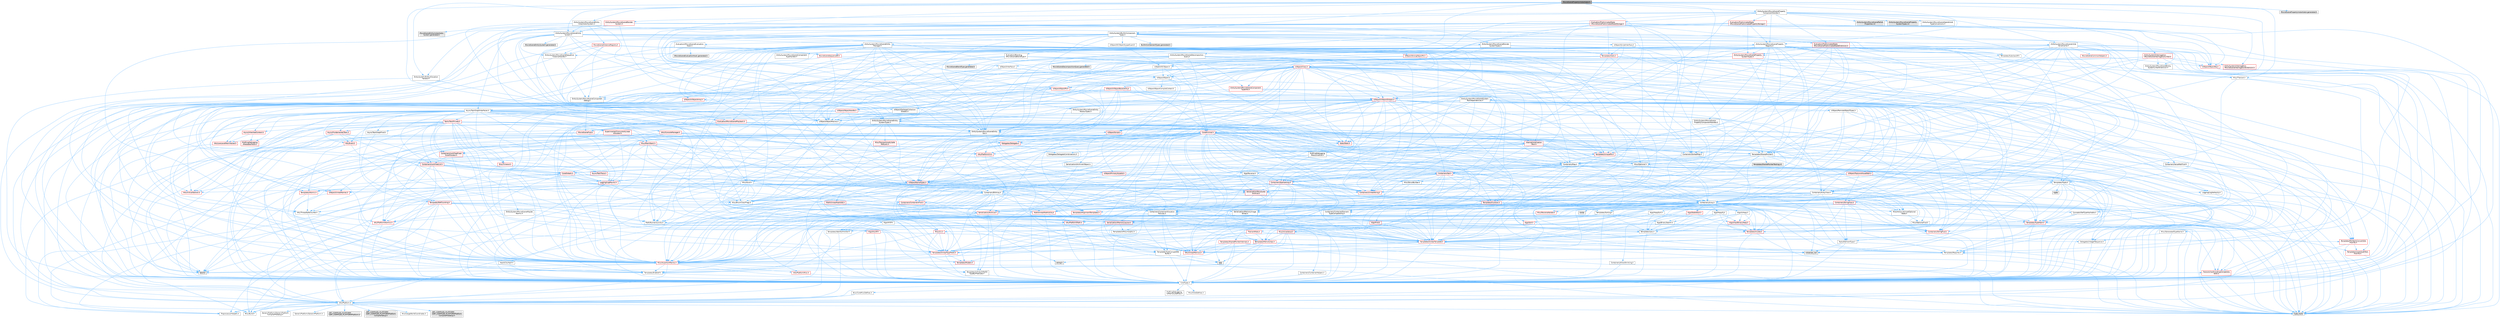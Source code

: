 digraph "MovieScenePropertyInstantiator.h"
{
 // INTERACTIVE_SVG=YES
 // LATEX_PDF_SIZE
  bgcolor="transparent";
  edge [fontname=Helvetica,fontsize=10,labelfontname=Helvetica,labelfontsize=10];
  node [fontname=Helvetica,fontsize=10,shape=box,height=0.2,width=0.4];
  Node1 [id="Node000001",label="MovieScenePropertyInstantiator.h",height=0.2,width=0.4,color="gray40", fillcolor="grey60", style="filled", fontcolor="black",tooltip=" "];
  Node1 -> Node2 [id="edge1_Node000001_Node000002",color="steelblue1",style="solid",tooltip=" "];
  Node2 [id="Node000002",label="EntitySystem/BuiltInComponent\lTypes.h",height=0.2,width=0.4,color="grey40", fillcolor="white", style="filled",URL="$dc/d94/BuiltInComponentTypes_8h.html",tooltip=" "];
  Node2 -> Node3 [id="edge2_Node000002_Node000003",color="steelblue1",style="solid",tooltip=" "];
  Node3 [id="Node000003",label="CoreTypes.h",height=0.2,width=0.4,color="grey40", fillcolor="white", style="filled",URL="$dc/dec/CoreTypes_8h.html",tooltip=" "];
  Node3 -> Node4 [id="edge3_Node000003_Node000004",color="steelblue1",style="solid",tooltip=" "];
  Node4 [id="Node000004",label="HAL/Platform.h",height=0.2,width=0.4,color="grey40", fillcolor="white", style="filled",URL="$d9/dd0/Platform_8h.html",tooltip=" "];
  Node4 -> Node5 [id="edge4_Node000004_Node000005",color="steelblue1",style="solid",tooltip=" "];
  Node5 [id="Node000005",label="Misc/Build.h",height=0.2,width=0.4,color="grey40", fillcolor="white", style="filled",URL="$d3/dbb/Build_8h.html",tooltip=" "];
  Node4 -> Node6 [id="edge5_Node000004_Node000006",color="steelblue1",style="solid",tooltip=" "];
  Node6 [id="Node000006",label="Misc/LargeWorldCoordinates.h",height=0.2,width=0.4,color="grey40", fillcolor="white", style="filled",URL="$d2/dcb/LargeWorldCoordinates_8h.html",tooltip=" "];
  Node4 -> Node7 [id="edge6_Node000004_Node000007",color="steelblue1",style="solid",tooltip=" "];
  Node7 [id="Node000007",label="type_traits",height=0.2,width=0.4,color="grey60", fillcolor="#E0E0E0", style="filled",tooltip=" "];
  Node4 -> Node8 [id="edge7_Node000004_Node000008",color="steelblue1",style="solid",tooltip=" "];
  Node8 [id="Node000008",label="PreprocessorHelpers.h",height=0.2,width=0.4,color="grey40", fillcolor="white", style="filled",URL="$db/ddb/PreprocessorHelpers_8h.html",tooltip=" "];
  Node4 -> Node9 [id="edge8_Node000004_Node000009",color="steelblue1",style="solid",tooltip=" "];
  Node9 [id="Node000009",label="UBT_COMPILED_PLATFORM\l/UBT_COMPILED_PLATFORMPlatform\lCompilerPreSetup.h",height=0.2,width=0.4,color="grey60", fillcolor="#E0E0E0", style="filled",tooltip=" "];
  Node4 -> Node10 [id="edge9_Node000004_Node000010",color="steelblue1",style="solid",tooltip=" "];
  Node10 [id="Node000010",label="GenericPlatform/GenericPlatform\lCompilerPreSetup.h",height=0.2,width=0.4,color="grey40", fillcolor="white", style="filled",URL="$d9/dc8/GenericPlatformCompilerPreSetup_8h.html",tooltip=" "];
  Node4 -> Node11 [id="edge10_Node000004_Node000011",color="steelblue1",style="solid",tooltip=" "];
  Node11 [id="Node000011",label="GenericPlatform/GenericPlatform.h",height=0.2,width=0.4,color="grey40", fillcolor="white", style="filled",URL="$d6/d84/GenericPlatform_8h.html",tooltip=" "];
  Node4 -> Node12 [id="edge11_Node000004_Node000012",color="steelblue1",style="solid",tooltip=" "];
  Node12 [id="Node000012",label="UBT_COMPILED_PLATFORM\l/UBT_COMPILED_PLATFORMPlatform.h",height=0.2,width=0.4,color="grey60", fillcolor="#E0E0E0", style="filled",tooltip=" "];
  Node4 -> Node13 [id="edge12_Node000004_Node000013",color="steelblue1",style="solid",tooltip=" "];
  Node13 [id="Node000013",label="UBT_COMPILED_PLATFORM\l/UBT_COMPILED_PLATFORMPlatform\lCompilerSetup.h",height=0.2,width=0.4,color="grey60", fillcolor="#E0E0E0", style="filled",tooltip=" "];
  Node3 -> Node14 [id="edge13_Node000003_Node000014",color="steelblue1",style="solid",tooltip=" "];
  Node14 [id="Node000014",label="ProfilingDebugging\l/UMemoryDefines.h",height=0.2,width=0.4,color="grey40", fillcolor="white", style="filled",URL="$d2/da2/UMemoryDefines_8h.html",tooltip=" "];
  Node3 -> Node15 [id="edge14_Node000003_Node000015",color="steelblue1",style="solid",tooltip=" "];
  Node15 [id="Node000015",label="Misc/CoreMiscDefines.h",height=0.2,width=0.4,color="grey40", fillcolor="white", style="filled",URL="$da/d38/CoreMiscDefines_8h.html",tooltip=" "];
  Node15 -> Node4 [id="edge15_Node000015_Node000004",color="steelblue1",style="solid",tooltip=" "];
  Node15 -> Node8 [id="edge16_Node000015_Node000008",color="steelblue1",style="solid",tooltip=" "];
  Node3 -> Node16 [id="edge17_Node000003_Node000016",color="steelblue1",style="solid",tooltip=" "];
  Node16 [id="Node000016",label="Misc/CoreDefines.h",height=0.2,width=0.4,color="grey40", fillcolor="white", style="filled",URL="$d3/dd2/CoreDefines_8h.html",tooltip=" "];
  Node2 -> Node17 [id="edge18_Node000002_Node000017",color="steelblue1",style="solid",tooltip=" "];
  Node17 [id="Node000017",label="EntitySystem/MovieSceneBlender\lSystemTypes.h",height=0.2,width=0.4,color="grey40", fillcolor="white", style="filled",URL="$d2/d8b/MovieSceneBlenderSystemTypes_8h.html",tooltip=" "];
  Node17 -> Node18 [id="edge19_Node000017_Node000018",color="steelblue1",style="solid",tooltip=" "];
  Node18 [id="Node000018",label="CoreMinimal.h",height=0.2,width=0.4,color="red", fillcolor="#FFF0F0", style="filled",URL="$d7/d67/CoreMinimal_8h.html",tooltip=" "];
  Node18 -> Node3 [id="edge20_Node000018_Node000003",color="steelblue1",style="solid",tooltip=" "];
  Node18 -> Node20 [id="edge21_Node000018_Node000020",color="steelblue1",style="solid",tooltip=" "];
  Node20 [id="Node000020",label="Containers/ContainersFwd.h",height=0.2,width=0.4,color="red", fillcolor="#FFF0F0", style="filled",URL="$d4/d0a/ContainersFwd_8h.html",tooltip=" "];
  Node20 -> Node4 [id="edge22_Node000020_Node000004",color="steelblue1",style="solid",tooltip=" "];
  Node20 -> Node3 [id="edge23_Node000020_Node000003",color="steelblue1",style="solid",tooltip=" "];
  Node18 -> Node27 [id="edge24_Node000018_Node000027",color="steelblue1",style="solid",tooltip=" "];
  Node27 [id="Node000027",label="Logging/LogVerbosity.h",height=0.2,width=0.4,color="grey40", fillcolor="white", style="filled",URL="$d2/d8f/LogVerbosity_8h.html",tooltip=" "];
  Node27 -> Node3 [id="edge25_Node000027_Node000003",color="steelblue1",style="solid",tooltip=" "];
  Node18 -> Node34 [id="edge26_Node000018_Node000034",color="steelblue1",style="solid",tooltip=" "];
  Node34 [id="Node000034",label="HAL/PlatformCrt.h",height=0.2,width=0.4,color="red", fillcolor="#FFF0F0", style="filled",URL="$d8/d75/PlatformCrt_8h.html",tooltip=" "];
  Node34 -> Node35 [id="edge27_Node000034_Node000035",color="steelblue1",style="solid",tooltip=" "];
  Node35 [id="Node000035",label="new",height=0.2,width=0.4,color="grey60", fillcolor="#E0E0E0", style="filled",tooltip=" "];
  Node34 -> Node43 [id="edge28_Node000034_Node000043",color="steelblue1",style="solid",tooltip=" "];
  Node43 [id="Node000043",label="string.h",height=0.2,width=0.4,color="grey60", fillcolor="#E0E0E0", style="filled",tooltip=" "];
  Node18 -> Node44 [id="edge29_Node000018_Node000044",color="steelblue1",style="solid",tooltip=" "];
  Node44 [id="Node000044",label="HAL/PlatformMisc.h",height=0.2,width=0.4,color="red", fillcolor="#FFF0F0", style="filled",URL="$d0/df5/PlatformMisc_8h.html",tooltip=" "];
  Node44 -> Node3 [id="edge30_Node000044_Node000003",color="steelblue1",style="solid",tooltip=" "];
  Node18 -> Node63 [id="edge31_Node000018_Node000063",color="steelblue1",style="solid",tooltip=" "];
  Node63 [id="Node000063",label="Misc/AssertionMacros.h",height=0.2,width=0.4,color="red", fillcolor="#FFF0F0", style="filled",URL="$d0/dfa/AssertionMacros_8h.html",tooltip=" "];
  Node63 -> Node3 [id="edge32_Node000063_Node000003",color="steelblue1",style="solid",tooltip=" "];
  Node63 -> Node4 [id="edge33_Node000063_Node000004",color="steelblue1",style="solid",tooltip=" "];
  Node63 -> Node44 [id="edge34_Node000063_Node000044",color="steelblue1",style="solid",tooltip=" "];
  Node63 -> Node8 [id="edge35_Node000063_Node000008",color="steelblue1",style="solid",tooltip=" "];
  Node63 -> Node64 [id="edge36_Node000063_Node000064",color="steelblue1",style="solid",tooltip=" "];
  Node64 [id="Node000064",label="Templates/EnableIf.h",height=0.2,width=0.4,color="grey40", fillcolor="white", style="filled",URL="$d7/d60/EnableIf_8h.html",tooltip=" "];
  Node64 -> Node3 [id="edge37_Node000064_Node000003",color="steelblue1",style="solid",tooltip=" "];
  Node63 -> Node29 [id="edge38_Node000063_Node000029",color="steelblue1",style="solid",tooltip=" "];
  Node29 [id="Node000029",label="Templates/IsArrayOrRefOf\lTypeByPredicate.h",height=0.2,width=0.4,color="grey40", fillcolor="white", style="filled",URL="$d6/da1/IsArrayOrRefOfTypeByPredicate_8h.html",tooltip=" "];
  Node29 -> Node3 [id="edge39_Node000029_Node000003",color="steelblue1",style="solid",tooltip=" "];
  Node63 -> Node32 [id="edge40_Node000063_Node000032",color="steelblue1",style="solid",tooltip=" "];
  Node32 [id="Node000032",label="Traits/IsCharEncodingCompatible\lWith.h",height=0.2,width=0.4,color="red", fillcolor="#FFF0F0", style="filled",URL="$df/dd1/IsCharEncodingCompatibleWith_8h.html",tooltip=" "];
  Node32 -> Node7 [id="edge41_Node000032_Node000007",color="steelblue1",style="solid",tooltip=" "];
  Node63 -> Node71 [id="edge42_Node000063_Node000071",color="steelblue1",style="solid",tooltip=" "];
  Node71 [id="Node000071",label="atomic",height=0.2,width=0.4,color="grey60", fillcolor="#E0E0E0", style="filled",tooltip=" "];
  Node18 -> Node56 [id="edge43_Node000018_Node000056",color="steelblue1",style="solid",tooltip=" "];
  Node56 [id="Node000056",label="HAL/PlatformAtomics.h",height=0.2,width=0.4,color="red", fillcolor="#FFF0F0", style="filled",URL="$d3/d36/PlatformAtomics_8h.html",tooltip=" "];
  Node56 -> Node3 [id="edge44_Node000056_Node000003",color="steelblue1",style="solid",tooltip=" "];
  Node18 -> Node89 [id="edge45_Node000018_Node000089",color="steelblue1",style="solid",tooltip=" "];
  Node89 [id="Node000089",label="HAL/UnrealMemory.h",height=0.2,width=0.4,color="red", fillcolor="#FFF0F0", style="filled",URL="$d9/d96/UnrealMemory_8h.html",tooltip=" "];
  Node89 -> Node3 [id="edge46_Node000089_Node000003",color="steelblue1",style="solid",tooltip=" "];
  Node18 -> Node94 [id="edge47_Node000018_Node000094",color="steelblue1",style="solid",tooltip=" "];
  Node94 [id="Node000094",label="Templates/UnrealTypeTraits.h",height=0.2,width=0.4,color="red", fillcolor="#FFF0F0", style="filled",URL="$d2/d2d/UnrealTypeTraits_8h.html",tooltip=" "];
  Node94 -> Node3 [id="edge48_Node000094_Node000003",color="steelblue1",style="solid",tooltip=" "];
  Node94 -> Node63 [id="edge49_Node000094_Node000063",color="steelblue1",style="solid",tooltip=" "];
  Node94 -> Node64 [id="edge50_Node000094_Node000064",color="steelblue1",style="solid",tooltip=" "];
  Node94 -> Node95 [id="edge51_Node000094_Node000095",color="steelblue1",style="solid",tooltip=" "];
  Node95 [id="Node000095",label="Templates/Models.h",height=0.2,width=0.4,color="red", fillcolor="#FFF0F0", style="filled",URL="$d3/d0c/Models_8h.html",tooltip=" "];
  Node18 -> Node64 [id="edge52_Node000018_Node000064",color="steelblue1",style="solid",tooltip=" "];
  Node18 -> Node99 [id="edge53_Node000018_Node000099",color="steelblue1",style="solid",tooltip=" "];
  Node99 [id="Node000099",label="Templates/TypeCompatible\lBytes.h",height=0.2,width=0.4,color="grey40", fillcolor="white", style="filled",URL="$df/d0a/TypeCompatibleBytes_8h.html",tooltip=" "];
  Node99 -> Node3 [id="edge54_Node000099_Node000003",color="steelblue1",style="solid",tooltip=" "];
  Node99 -> Node43 [id="edge55_Node000099_Node000043",color="steelblue1",style="solid",tooltip=" "];
  Node99 -> Node35 [id="edge56_Node000099_Node000035",color="steelblue1",style="solid",tooltip=" "];
  Node99 -> Node7 [id="edge57_Node000099_Node000007",color="steelblue1",style="solid",tooltip=" "];
  Node18 -> Node100 [id="edge58_Node000018_Node000100",color="steelblue1",style="solid",tooltip=" "];
  Node100 [id="Node000100",label="Templates/UnrealTemplate.h",height=0.2,width=0.4,color="red", fillcolor="#FFF0F0", style="filled",URL="$d4/d24/UnrealTemplate_8h.html",tooltip=" "];
  Node100 -> Node3 [id="edge59_Node000100_Node000003",color="steelblue1",style="solid",tooltip=" "];
  Node100 -> Node89 [id="edge60_Node000100_Node000089",color="steelblue1",style="solid",tooltip=" "];
  Node100 -> Node94 [id="edge61_Node000100_Node000094",color="steelblue1",style="solid",tooltip=" "];
  Node100 -> Node66 [id="edge62_Node000100_Node000066",color="steelblue1",style="solid",tooltip=" "];
  Node66 [id="Node000066",label="Templates/Requires.h",height=0.2,width=0.4,color="grey40", fillcolor="white", style="filled",URL="$dc/d96/Requires_8h.html",tooltip=" "];
  Node66 -> Node64 [id="edge63_Node000066_Node000064",color="steelblue1",style="solid",tooltip=" "];
  Node66 -> Node7 [id="edge64_Node000066_Node000007",color="steelblue1",style="solid",tooltip=" "];
  Node100 -> Node99 [id="edge65_Node000100_Node000099",color="steelblue1",style="solid",tooltip=" "];
  Node100 -> Node7 [id="edge66_Node000100_Node000007",color="steelblue1",style="solid",tooltip=" "];
  Node18 -> Node49 [id="edge67_Node000018_Node000049",color="steelblue1",style="solid",tooltip=" "];
  Node49 [id="Node000049",label="Math/NumericLimits.h",height=0.2,width=0.4,color="grey40", fillcolor="white", style="filled",URL="$df/d1b/NumericLimits_8h.html",tooltip=" "];
  Node49 -> Node3 [id="edge68_Node000049_Node000003",color="steelblue1",style="solid",tooltip=" "];
  Node18 -> Node104 [id="edge69_Node000018_Node000104",color="steelblue1",style="solid",tooltip=" "];
  Node104 [id="Node000104",label="HAL/PlatformMath.h",height=0.2,width=0.4,color="red", fillcolor="#FFF0F0", style="filled",URL="$dc/d53/PlatformMath_8h.html",tooltip=" "];
  Node104 -> Node3 [id="edge70_Node000104_Node000003",color="steelblue1",style="solid",tooltip=" "];
  Node18 -> Node112 [id="edge71_Node000018_Node000112",color="steelblue1",style="solid",tooltip=" "];
  Node112 [id="Node000112",label="Templates/MemoryOps.h",height=0.2,width=0.4,color="red", fillcolor="#FFF0F0", style="filled",URL="$db/dea/MemoryOps_8h.html",tooltip=" "];
  Node112 -> Node3 [id="edge72_Node000112_Node000003",color="steelblue1",style="solid",tooltip=" "];
  Node112 -> Node89 [id="edge73_Node000112_Node000089",color="steelblue1",style="solid",tooltip=" "];
  Node112 -> Node66 [id="edge74_Node000112_Node000066",color="steelblue1",style="solid",tooltip=" "];
  Node112 -> Node94 [id="edge75_Node000112_Node000094",color="steelblue1",style="solid",tooltip=" "];
  Node112 -> Node35 [id="edge76_Node000112_Node000035",color="steelblue1",style="solid",tooltip=" "];
  Node112 -> Node7 [id="edge77_Node000112_Node000007",color="steelblue1",style="solid",tooltip=" "];
  Node18 -> Node113 [id="edge78_Node000018_Node000113",color="steelblue1",style="solid",tooltip=" "];
  Node113 [id="Node000113",label="Containers/ContainerAllocation\lPolicies.h",height=0.2,width=0.4,color="grey40", fillcolor="white", style="filled",URL="$d7/dff/ContainerAllocationPolicies_8h.html",tooltip=" "];
  Node113 -> Node3 [id="edge79_Node000113_Node000003",color="steelblue1",style="solid",tooltip=" "];
  Node113 -> Node114 [id="edge80_Node000113_Node000114",color="steelblue1",style="solid",tooltip=" "];
  Node114 [id="Node000114",label="Containers/ContainerHelpers.h",height=0.2,width=0.4,color="grey40", fillcolor="white", style="filled",URL="$d7/d33/ContainerHelpers_8h.html",tooltip=" "];
  Node114 -> Node3 [id="edge81_Node000114_Node000003",color="steelblue1",style="solid",tooltip=" "];
  Node113 -> Node113 [id="edge82_Node000113_Node000113",color="steelblue1",style="solid",tooltip=" "];
  Node113 -> Node104 [id="edge83_Node000113_Node000104",color="steelblue1",style="solid",tooltip=" "];
  Node113 -> Node89 [id="edge84_Node000113_Node000089",color="steelblue1",style="solid",tooltip=" "];
  Node113 -> Node49 [id="edge85_Node000113_Node000049",color="steelblue1",style="solid",tooltip=" "];
  Node113 -> Node63 [id="edge86_Node000113_Node000063",color="steelblue1",style="solid",tooltip=" "];
  Node113 -> Node115 [id="edge87_Node000113_Node000115",color="steelblue1",style="solid",tooltip=" "];
  Node115 [id="Node000115",label="Templates/IsPolymorphic.h",height=0.2,width=0.4,color="grey40", fillcolor="white", style="filled",URL="$dc/d20/IsPolymorphic_8h.html",tooltip=" "];
  Node113 -> Node112 [id="edge88_Node000113_Node000112",color="steelblue1",style="solid",tooltip=" "];
  Node113 -> Node99 [id="edge89_Node000113_Node000099",color="steelblue1",style="solid",tooltip=" "];
  Node113 -> Node7 [id="edge90_Node000113_Node000007",color="steelblue1",style="solid",tooltip=" "];
  Node18 -> Node122 [id="edge91_Node000018_Node000122",color="steelblue1",style="solid",tooltip=" "];
  Node122 [id="Node000122",label="Serialization/Archive.h",height=0.2,width=0.4,color="red", fillcolor="#FFF0F0", style="filled",URL="$d7/d3b/Archive_8h.html",tooltip=" "];
  Node122 -> Node3 [id="edge92_Node000122_Node000003",color="steelblue1",style="solid",tooltip=" "];
  Node122 -> Node63 [id="edge93_Node000122_Node000063",color="steelblue1",style="solid",tooltip=" "];
  Node122 -> Node5 [id="edge94_Node000122_Node000005",color="steelblue1",style="solid",tooltip=" "];
  Node122 -> Node64 [id="edge95_Node000122_Node000064",color="steelblue1",style="solid",tooltip=" "];
  Node122 -> Node29 [id="edge96_Node000122_Node000029",color="steelblue1",style="solid",tooltip=" "];
  Node122 -> Node100 [id="edge97_Node000122_Node000100",color="steelblue1",style="solid",tooltip=" "];
  Node122 -> Node32 [id="edge98_Node000122_Node000032",color="steelblue1",style="solid",tooltip=" "];
  Node18 -> Node126 [id="edge99_Node000018_Node000126",color="steelblue1",style="solid",tooltip=" "];
  Node126 [id="Node000126",label="Templates/Less.h",height=0.2,width=0.4,color="grey40", fillcolor="white", style="filled",URL="$de/dc8/Less_8h.html",tooltip=" "];
  Node126 -> Node3 [id="edge100_Node000126_Node000003",color="steelblue1",style="solid",tooltip=" "];
  Node126 -> Node100 [id="edge101_Node000126_Node000100",color="steelblue1",style="solid",tooltip=" "];
  Node18 -> Node127 [id="edge102_Node000018_Node000127",color="steelblue1",style="solid",tooltip=" "];
  Node127 [id="Node000127",label="Templates/Sorting.h",height=0.2,width=0.4,color="grey40", fillcolor="white", style="filled",URL="$d3/d9e/Sorting_8h.html",tooltip=" "];
  Node127 -> Node3 [id="edge103_Node000127_Node000003",color="steelblue1",style="solid",tooltip=" "];
  Node127 -> Node128 [id="edge104_Node000127_Node000128",color="steelblue1",style="solid",tooltip=" "];
  Node128 [id="Node000128",label="Algo/BinarySearch.h",height=0.2,width=0.4,color="grey40", fillcolor="white", style="filled",URL="$db/db4/BinarySearch_8h.html",tooltip=" "];
  Node128 -> Node129 [id="edge105_Node000128_Node000129",color="steelblue1",style="solid",tooltip=" "];
  Node129 [id="Node000129",label="Templates/IdentityFunctor.h",height=0.2,width=0.4,color="grey40", fillcolor="white", style="filled",URL="$d7/d2e/IdentityFunctor_8h.html",tooltip=" "];
  Node129 -> Node4 [id="edge106_Node000129_Node000004",color="steelblue1",style="solid",tooltip=" "];
  Node128 -> Node130 [id="edge107_Node000128_Node000130",color="steelblue1",style="solid",tooltip=" "];
  Node130 [id="Node000130",label="Templates/Invoke.h",height=0.2,width=0.4,color="red", fillcolor="#FFF0F0", style="filled",URL="$d7/deb/Invoke_8h.html",tooltip=" "];
  Node130 -> Node3 [id="edge108_Node000130_Node000003",color="steelblue1",style="solid",tooltip=" "];
  Node130 -> Node100 [id="edge109_Node000130_Node000100",color="steelblue1",style="solid",tooltip=" "];
  Node130 -> Node7 [id="edge110_Node000130_Node000007",color="steelblue1",style="solid",tooltip=" "];
  Node128 -> Node126 [id="edge111_Node000128_Node000126",color="steelblue1",style="solid",tooltip=" "];
  Node127 -> Node132 [id="edge112_Node000127_Node000132",color="steelblue1",style="solid",tooltip=" "];
  Node132 [id="Node000132",label="Algo/Sort.h",height=0.2,width=0.4,color="red", fillcolor="#FFF0F0", style="filled",URL="$d1/d87/Sort_8h.html",tooltip=" "];
  Node127 -> Node104 [id="edge113_Node000127_Node000104",color="steelblue1",style="solid",tooltip=" "];
  Node127 -> Node126 [id="edge114_Node000127_Node000126",color="steelblue1",style="solid",tooltip=" "];
  Node18 -> Node146 [id="edge115_Node000018_Node000146",color="steelblue1",style="solid",tooltip=" "];
  Node146 [id="Node000146",label="Misc/Crc.h",height=0.2,width=0.4,color="red", fillcolor="#FFF0F0", style="filled",URL="$d4/dd2/Crc_8h.html",tooltip=" "];
  Node146 -> Node3 [id="edge116_Node000146_Node000003",color="steelblue1",style="solid",tooltip=" "];
  Node146 -> Node63 [id="edge117_Node000146_Node000063",color="steelblue1",style="solid",tooltip=" "];
  Node146 -> Node94 [id="edge118_Node000146_Node000094",color="steelblue1",style="solid",tooltip=" "];
  Node18 -> Node137 [id="edge119_Node000018_Node000137",color="steelblue1",style="solid",tooltip=" "];
  Node137 [id="Node000137",label="Math/UnrealMathUtility.h",height=0.2,width=0.4,color="red", fillcolor="#FFF0F0", style="filled",URL="$db/db8/UnrealMathUtility_8h.html",tooltip=" "];
  Node137 -> Node3 [id="edge120_Node000137_Node000003",color="steelblue1",style="solid",tooltip=" "];
  Node137 -> Node63 [id="edge121_Node000137_Node000063",color="steelblue1",style="solid",tooltip=" "];
  Node137 -> Node104 [id="edge122_Node000137_Node000104",color="steelblue1",style="solid",tooltip=" "];
  Node137 -> Node66 [id="edge123_Node000137_Node000066",color="steelblue1",style="solid",tooltip=" "];
  Node18 -> Node147 [id="edge124_Node000018_Node000147",color="steelblue1",style="solid",tooltip=" "];
  Node147 [id="Node000147",label="Containers/UnrealString.h",height=0.2,width=0.4,color="red", fillcolor="#FFF0F0", style="filled",URL="$d5/dba/UnrealString_8h.html",tooltip=" "];
  Node18 -> Node151 [id="edge125_Node000018_Node000151",color="steelblue1",style="solid",tooltip=" "];
  Node151 [id="Node000151",label="Containers/Array.h",height=0.2,width=0.4,color="grey40", fillcolor="white", style="filled",URL="$df/dd0/Array_8h.html",tooltip=" "];
  Node151 -> Node3 [id="edge126_Node000151_Node000003",color="steelblue1",style="solid",tooltip=" "];
  Node151 -> Node63 [id="edge127_Node000151_Node000063",color="steelblue1",style="solid",tooltip=" "];
  Node151 -> Node152 [id="edge128_Node000151_Node000152",color="steelblue1",style="solid",tooltip=" "];
  Node152 [id="Node000152",label="Misc/IntrusiveUnsetOptional\lState.h",height=0.2,width=0.4,color="grey40", fillcolor="white", style="filled",URL="$d2/d0a/IntrusiveUnsetOptionalState_8h.html",tooltip=" "];
  Node152 -> Node153 [id="edge129_Node000152_Node000153",color="steelblue1",style="solid",tooltip=" "];
  Node153 [id="Node000153",label="Misc/OptionalFwd.h",height=0.2,width=0.4,color="grey40", fillcolor="white", style="filled",URL="$dc/d50/OptionalFwd_8h.html",tooltip=" "];
  Node151 -> Node154 [id="edge130_Node000151_Node000154",color="steelblue1",style="solid",tooltip=" "];
  Node154 [id="Node000154",label="Misc/ReverseIterate.h",height=0.2,width=0.4,color="red", fillcolor="#FFF0F0", style="filled",URL="$db/de3/ReverseIterate_8h.html",tooltip=" "];
  Node154 -> Node4 [id="edge131_Node000154_Node000004",color="steelblue1",style="solid",tooltip=" "];
  Node151 -> Node89 [id="edge132_Node000151_Node000089",color="steelblue1",style="solid",tooltip=" "];
  Node151 -> Node94 [id="edge133_Node000151_Node000094",color="steelblue1",style="solid",tooltip=" "];
  Node151 -> Node100 [id="edge134_Node000151_Node000100",color="steelblue1",style="solid",tooltip=" "];
  Node151 -> Node156 [id="edge135_Node000151_Node000156",color="steelblue1",style="solid",tooltip=" "];
  Node156 [id="Node000156",label="Containers/AllowShrinking.h",height=0.2,width=0.4,color="grey40", fillcolor="white", style="filled",URL="$d7/d1a/AllowShrinking_8h.html",tooltip=" "];
  Node156 -> Node3 [id="edge136_Node000156_Node000003",color="steelblue1",style="solid",tooltip=" "];
  Node151 -> Node113 [id="edge137_Node000151_Node000113",color="steelblue1",style="solid",tooltip=" "];
  Node151 -> Node157 [id="edge138_Node000151_Node000157",color="steelblue1",style="solid",tooltip=" "];
  Node157 [id="Node000157",label="Containers/ContainerElement\lTypeCompatibility.h",height=0.2,width=0.4,color="grey40", fillcolor="white", style="filled",URL="$df/ddf/ContainerElementTypeCompatibility_8h.html",tooltip=" "];
  Node157 -> Node3 [id="edge139_Node000157_Node000003",color="steelblue1",style="solid",tooltip=" "];
  Node157 -> Node94 [id="edge140_Node000157_Node000094",color="steelblue1",style="solid",tooltip=" "];
  Node151 -> Node122 [id="edge141_Node000151_Node000122",color="steelblue1",style="solid",tooltip=" "];
  Node151 -> Node158 [id="edge142_Node000151_Node000158",color="steelblue1",style="solid",tooltip=" "];
  Node158 [id="Node000158",label="Serialization/MemoryImage\lWriter.h",height=0.2,width=0.4,color="grey40", fillcolor="white", style="filled",URL="$d0/d08/MemoryImageWriter_8h.html",tooltip=" "];
  Node158 -> Node3 [id="edge143_Node000158_Node000003",color="steelblue1",style="solid",tooltip=" "];
  Node158 -> Node159 [id="edge144_Node000158_Node000159",color="steelblue1",style="solid",tooltip=" "];
  Node159 [id="Node000159",label="Serialization/MemoryLayout.h",height=0.2,width=0.4,color="red", fillcolor="#FFF0F0", style="filled",URL="$d7/d66/MemoryLayout_8h.html",tooltip=" "];
  Node159 -> Node46 [id="edge145_Node000159_Node000046",color="steelblue1",style="solid",tooltip=" "];
  Node46 [id="Node000046",label="Containers/StringFwd.h",height=0.2,width=0.4,color="red", fillcolor="#FFF0F0", style="filled",URL="$df/d37/StringFwd_8h.html",tooltip=" "];
  Node46 -> Node3 [id="edge146_Node000046_Node000003",color="steelblue1",style="solid",tooltip=" "];
  Node46 -> Node47 [id="edge147_Node000046_Node000047",color="steelblue1",style="solid",tooltip=" "];
  Node47 [id="Node000047",label="Traits/ElementType.h",height=0.2,width=0.4,color="grey40", fillcolor="white", style="filled",URL="$d5/d4f/ElementType_8h.html",tooltip=" "];
  Node47 -> Node4 [id="edge148_Node000047_Node000004",color="steelblue1",style="solid",tooltip=" "];
  Node47 -> Node23 [id="edge149_Node000047_Node000023",color="steelblue1",style="solid",tooltip=" "];
  Node23 [id="Node000023",label="initializer_list",height=0.2,width=0.4,color="grey60", fillcolor="#E0E0E0", style="filled",tooltip=" "];
  Node47 -> Node7 [id="edge150_Node000047_Node000007",color="steelblue1",style="solid",tooltip=" "];
  Node159 -> Node89 [id="edge151_Node000159_Node000089",color="steelblue1",style="solid",tooltip=" "];
  Node159 -> Node64 [id="edge152_Node000159_Node000064",color="steelblue1",style="solid",tooltip=" "];
  Node159 -> Node115 [id="edge153_Node000159_Node000115",color="steelblue1",style="solid",tooltip=" "];
  Node159 -> Node95 [id="edge154_Node000159_Node000095",color="steelblue1",style="solid",tooltip=" "];
  Node159 -> Node100 [id="edge155_Node000159_Node000100",color="steelblue1",style="solid",tooltip=" "];
  Node151 -> Node167 [id="edge156_Node000151_Node000167",color="steelblue1",style="solid",tooltip=" "];
  Node167 [id="Node000167",label="Algo/Heapify.h",height=0.2,width=0.4,color="grey40", fillcolor="white", style="filled",URL="$d0/d2a/Heapify_8h.html",tooltip=" "];
  Node167 -> Node134 [id="edge157_Node000167_Node000134",color="steelblue1",style="solid",tooltip=" "];
  Node134 [id="Node000134",label="Algo/Impl/BinaryHeap.h",height=0.2,width=0.4,color="red", fillcolor="#FFF0F0", style="filled",URL="$d7/da3/Algo_2Impl_2BinaryHeap_8h.html",tooltip=" "];
  Node134 -> Node130 [id="edge158_Node000134_Node000130",color="steelblue1",style="solid",tooltip=" "];
  Node134 -> Node7 [id="edge159_Node000134_Node000007",color="steelblue1",style="solid",tooltip=" "];
  Node167 -> Node129 [id="edge160_Node000167_Node000129",color="steelblue1",style="solid",tooltip=" "];
  Node167 -> Node130 [id="edge161_Node000167_Node000130",color="steelblue1",style="solid",tooltip=" "];
  Node167 -> Node126 [id="edge162_Node000167_Node000126",color="steelblue1",style="solid",tooltip=" "];
  Node167 -> Node100 [id="edge163_Node000167_Node000100",color="steelblue1",style="solid",tooltip=" "];
  Node151 -> Node168 [id="edge164_Node000151_Node000168",color="steelblue1",style="solid",tooltip=" "];
  Node168 [id="Node000168",label="Algo/HeapSort.h",height=0.2,width=0.4,color="grey40", fillcolor="white", style="filled",URL="$d3/d92/HeapSort_8h.html",tooltip=" "];
  Node168 -> Node134 [id="edge165_Node000168_Node000134",color="steelblue1",style="solid",tooltip=" "];
  Node168 -> Node129 [id="edge166_Node000168_Node000129",color="steelblue1",style="solid",tooltip=" "];
  Node168 -> Node126 [id="edge167_Node000168_Node000126",color="steelblue1",style="solid",tooltip=" "];
  Node168 -> Node100 [id="edge168_Node000168_Node000100",color="steelblue1",style="solid",tooltip=" "];
  Node151 -> Node169 [id="edge169_Node000151_Node000169",color="steelblue1",style="solid",tooltip=" "];
  Node169 [id="Node000169",label="Algo/IsHeap.h",height=0.2,width=0.4,color="grey40", fillcolor="white", style="filled",URL="$de/d32/IsHeap_8h.html",tooltip=" "];
  Node169 -> Node134 [id="edge170_Node000169_Node000134",color="steelblue1",style="solid",tooltip=" "];
  Node169 -> Node129 [id="edge171_Node000169_Node000129",color="steelblue1",style="solid",tooltip=" "];
  Node169 -> Node130 [id="edge172_Node000169_Node000130",color="steelblue1",style="solid",tooltip=" "];
  Node169 -> Node126 [id="edge173_Node000169_Node000126",color="steelblue1",style="solid",tooltip=" "];
  Node169 -> Node100 [id="edge174_Node000169_Node000100",color="steelblue1",style="solid",tooltip=" "];
  Node151 -> Node134 [id="edge175_Node000151_Node000134",color="steelblue1",style="solid",tooltip=" "];
  Node151 -> Node170 [id="edge176_Node000151_Node000170",color="steelblue1",style="solid",tooltip=" "];
  Node170 [id="Node000170",label="Algo/StableSort.h",height=0.2,width=0.4,color="red", fillcolor="#FFF0F0", style="filled",URL="$d7/d3c/StableSort_8h.html",tooltip=" "];
  Node170 -> Node128 [id="edge177_Node000170_Node000128",color="steelblue1",style="solid",tooltip=" "];
  Node170 -> Node129 [id="edge178_Node000170_Node000129",color="steelblue1",style="solid",tooltip=" "];
  Node170 -> Node130 [id="edge179_Node000170_Node000130",color="steelblue1",style="solid",tooltip=" "];
  Node170 -> Node126 [id="edge180_Node000170_Node000126",color="steelblue1",style="solid",tooltip=" "];
  Node170 -> Node100 [id="edge181_Node000170_Node000100",color="steelblue1",style="solid",tooltip=" "];
  Node151 -> Node172 [id="edge182_Node000151_Node000172",color="steelblue1",style="solid",tooltip=" "];
  Node172 [id="Node000172",label="Concepts/GetTypeHashable.h",height=0.2,width=0.4,color="grey40", fillcolor="white", style="filled",URL="$d3/da2/GetTypeHashable_8h.html",tooltip=" "];
  Node172 -> Node3 [id="edge183_Node000172_Node000003",color="steelblue1",style="solid",tooltip=" "];
  Node172 -> Node163 [id="edge184_Node000172_Node000163",color="steelblue1",style="solid",tooltip=" "];
  Node163 [id="Node000163",label="Templates/TypeHash.h",height=0.2,width=0.4,color="red", fillcolor="#FFF0F0", style="filled",URL="$d1/d62/TypeHash_8h.html",tooltip=" "];
  Node163 -> Node3 [id="edge185_Node000163_Node000003",color="steelblue1",style="solid",tooltip=" "];
  Node163 -> Node66 [id="edge186_Node000163_Node000066",color="steelblue1",style="solid",tooltip=" "];
  Node163 -> Node146 [id="edge187_Node000163_Node000146",color="steelblue1",style="solid",tooltip=" "];
  Node163 -> Node7 [id="edge188_Node000163_Node000007",color="steelblue1",style="solid",tooltip=" "];
  Node151 -> Node129 [id="edge189_Node000151_Node000129",color="steelblue1",style="solid",tooltip=" "];
  Node151 -> Node130 [id="edge190_Node000151_Node000130",color="steelblue1",style="solid",tooltip=" "];
  Node151 -> Node126 [id="edge191_Node000151_Node000126",color="steelblue1",style="solid",tooltip=" "];
  Node151 -> Node173 [id="edge192_Node000151_Node000173",color="steelblue1",style="solid",tooltip=" "];
  Node173 [id="Node000173",label="Templates/LosesQualifiers\lFromTo.h",height=0.2,width=0.4,color="red", fillcolor="#FFF0F0", style="filled",URL="$d2/db3/LosesQualifiersFromTo_8h.html",tooltip=" "];
  Node173 -> Node7 [id="edge193_Node000173_Node000007",color="steelblue1",style="solid",tooltip=" "];
  Node151 -> Node66 [id="edge194_Node000151_Node000066",color="steelblue1",style="solid",tooltip=" "];
  Node151 -> Node127 [id="edge195_Node000151_Node000127",color="steelblue1",style="solid",tooltip=" "];
  Node151 -> Node174 [id="edge196_Node000151_Node000174",color="steelblue1",style="solid",tooltip=" "];
  Node174 [id="Node000174",label="Templates/AlignmentTemplates.h",height=0.2,width=0.4,color="red", fillcolor="#FFF0F0", style="filled",URL="$dd/d32/AlignmentTemplates_8h.html",tooltip=" "];
  Node174 -> Node3 [id="edge197_Node000174_Node000003",color="steelblue1",style="solid",tooltip=" "];
  Node151 -> Node47 [id="edge198_Node000151_Node000047",color="steelblue1",style="solid",tooltip=" "];
  Node151 -> Node110 [id="edge199_Node000151_Node000110",color="steelblue1",style="solid",tooltip=" "];
  Node110 [id="Node000110",label="limits",height=0.2,width=0.4,color="grey60", fillcolor="#E0E0E0", style="filled",tooltip=" "];
  Node151 -> Node7 [id="edge200_Node000151_Node000007",color="steelblue1",style="solid",tooltip=" "];
  Node18 -> Node180 [id="edge201_Node000018_Node000180",color="steelblue1",style="solid",tooltip=" "];
  Node180 [id="Node000180",label="UObject/UnrealNames.h",height=0.2,width=0.4,color="red", fillcolor="#FFF0F0", style="filled",URL="$d8/db1/UnrealNames_8h.html",tooltip=" "];
  Node180 -> Node3 [id="edge202_Node000180_Node000003",color="steelblue1",style="solid",tooltip=" "];
  Node18 -> Node182 [id="edge203_Node000018_Node000182",color="steelblue1",style="solid",tooltip=" "];
  Node182 [id="Node000182",label="UObject/NameTypes.h",height=0.2,width=0.4,color="red", fillcolor="#FFF0F0", style="filled",URL="$d6/d35/NameTypes_8h.html",tooltip=" "];
  Node182 -> Node3 [id="edge204_Node000182_Node000003",color="steelblue1",style="solid",tooltip=" "];
  Node182 -> Node63 [id="edge205_Node000182_Node000063",color="steelblue1",style="solid",tooltip=" "];
  Node182 -> Node89 [id="edge206_Node000182_Node000089",color="steelblue1",style="solid",tooltip=" "];
  Node182 -> Node94 [id="edge207_Node000182_Node000094",color="steelblue1",style="solid",tooltip=" "];
  Node182 -> Node100 [id="edge208_Node000182_Node000100",color="steelblue1",style="solid",tooltip=" "];
  Node182 -> Node147 [id="edge209_Node000182_Node000147",color="steelblue1",style="solid",tooltip=" "];
  Node182 -> Node183 [id="edge210_Node000182_Node000183",color="steelblue1",style="solid",tooltip=" "];
  Node183 [id="Node000183",label="HAL/CriticalSection.h",height=0.2,width=0.4,color="red", fillcolor="#FFF0F0", style="filled",URL="$d6/d90/CriticalSection_8h.html",tooltip=" "];
  Node182 -> Node46 [id="edge211_Node000182_Node000046",color="steelblue1",style="solid",tooltip=" "];
  Node182 -> Node180 [id="edge212_Node000182_Node000180",color="steelblue1",style="solid",tooltip=" "];
  Node182 -> Node80 [id="edge213_Node000182_Node000080",color="steelblue1",style="solid",tooltip=" "];
  Node80 [id="Node000080",label="Templates/Atomic.h",height=0.2,width=0.4,color="red", fillcolor="#FFF0F0", style="filled",URL="$d3/d91/Atomic_8h.html",tooltip=" "];
  Node80 -> Node81 [id="edge214_Node000080_Node000081",color="steelblue1",style="solid",tooltip=" "];
  Node81 [id="Node000081",label="HAL/ThreadSafeCounter.h",height=0.2,width=0.4,color="grey40", fillcolor="white", style="filled",URL="$dc/dc9/ThreadSafeCounter_8h.html",tooltip=" "];
  Node81 -> Node3 [id="edge215_Node000081_Node000003",color="steelblue1",style="solid",tooltip=" "];
  Node81 -> Node56 [id="edge216_Node000081_Node000056",color="steelblue1",style="solid",tooltip=" "];
  Node80 -> Node71 [id="edge217_Node000080_Node000071",color="steelblue1",style="solid",tooltip=" "];
  Node182 -> Node159 [id="edge218_Node000182_Node000159",color="steelblue1",style="solid",tooltip=" "];
  Node182 -> Node152 [id="edge219_Node000182_Node000152",color="steelblue1",style="solid",tooltip=" "];
  Node18 -> Node174 [id="edge220_Node000018_Node000174",color="steelblue1",style="solid",tooltip=" "];
  Node18 -> Node193 [id="edge221_Node000018_Node000193",color="steelblue1",style="solid",tooltip=" "];
  Node193 [id="Node000193",label="Misc/StructBuilder.h",height=0.2,width=0.4,color="grey40", fillcolor="white", style="filled",URL="$d9/db3/StructBuilder_8h.html",tooltip=" "];
  Node193 -> Node3 [id="edge222_Node000193_Node000003",color="steelblue1",style="solid",tooltip=" "];
  Node193 -> Node137 [id="edge223_Node000193_Node000137",color="steelblue1",style="solid",tooltip=" "];
  Node193 -> Node174 [id="edge224_Node000193_Node000174",color="steelblue1",style="solid",tooltip=" "];
  Node18 -> Node194 [id="edge225_Node000018_Node000194",color="steelblue1",style="solid",tooltip=" "];
  Node194 [id="Node000194",label="Templates/PointerIsConvertible\lFromTo.h",height=0.2,width=0.4,color="red", fillcolor="#FFF0F0", style="filled",URL="$d6/d65/PointerIsConvertibleFromTo_8h.html",tooltip=" "];
  Node194 -> Node3 [id="edge226_Node000194_Node000003",color="steelblue1",style="solid",tooltip=" "];
  Node194 -> Node173 [id="edge227_Node000194_Node000173",color="steelblue1",style="solid",tooltip=" "];
  Node194 -> Node7 [id="edge228_Node000194_Node000007",color="steelblue1",style="solid",tooltip=" "];
  Node18 -> Node130 [id="edge229_Node000018_Node000130",color="steelblue1",style="solid",tooltip=" "];
  Node18 -> Node191 [id="edge230_Node000018_Node000191",color="steelblue1",style="solid",tooltip=" "];
  Node191 [id="Node000191",label="Templates/Function.h",height=0.2,width=0.4,color="red", fillcolor="#FFF0F0", style="filled",URL="$df/df5/Function_8h.html",tooltip=" "];
  Node191 -> Node3 [id="edge231_Node000191_Node000003",color="steelblue1",style="solid",tooltip=" "];
  Node191 -> Node63 [id="edge232_Node000191_Node000063",color="steelblue1",style="solid",tooltip=" "];
  Node191 -> Node152 [id="edge233_Node000191_Node000152",color="steelblue1",style="solid",tooltip=" "];
  Node191 -> Node89 [id="edge234_Node000191_Node000089",color="steelblue1",style="solid",tooltip=" "];
  Node191 -> Node94 [id="edge235_Node000191_Node000094",color="steelblue1",style="solid",tooltip=" "];
  Node191 -> Node130 [id="edge236_Node000191_Node000130",color="steelblue1",style="solid",tooltip=" "];
  Node191 -> Node100 [id="edge237_Node000191_Node000100",color="steelblue1",style="solid",tooltip=" "];
  Node191 -> Node66 [id="edge238_Node000191_Node000066",color="steelblue1",style="solid",tooltip=" "];
  Node191 -> Node137 [id="edge239_Node000191_Node000137",color="steelblue1",style="solid",tooltip=" "];
  Node191 -> Node35 [id="edge240_Node000191_Node000035",color="steelblue1",style="solid",tooltip=" "];
  Node191 -> Node7 [id="edge241_Node000191_Node000007",color="steelblue1",style="solid",tooltip=" "];
  Node18 -> Node163 [id="edge242_Node000018_Node000163",color="steelblue1",style="solid",tooltip=" "];
  Node18 -> Node196 [id="edge243_Node000018_Node000196",color="steelblue1",style="solid",tooltip=" "];
  Node196 [id="Node000196",label="Containers/BitArray.h",height=0.2,width=0.4,color="grey40", fillcolor="white", style="filled",URL="$d1/de4/BitArray_8h.html",tooltip=" "];
  Node196 -> Node113 [id="edge244_Node000196_Node000113",color="steelblue1",style="solid",tooltip=" "];
  Node196 -> Node3 [id="edge245_Node000196_Node000003",color="steelblue1",style="solid",tooltip=" "];
  Node196 -> Node56 [id="edge246_Node000196_Node000056",color="steelblue1",style="solid",tooltip=" "];
  Node196 -> Node89 [id="edge247_Node000196_Node000089",color="steelblue1",style="solid",tooltip=" "];
  Node196 -> Node137 [id="edge248_Node000196_Node000137",color="steelblue1",style="solid",tooltip=" "];
  Node196 -> Node63 [id="edge249_Node000196_Node000063",color="steelblue1",style="solid",tooltip=" "];
  Node196 -> Node51 [id="edge250_Node000196_Node000051",color="steelblue1",style="solid",tooltip=" "];
  Node51 [id="Node000051",label="Misc/EnumClassFlags.h",height=0.2,width=0.4,color="grey40", fillcolor="white", style="filled",URL="$d8/de7/EnumClassFlags_8h.html",tooltip=" "];
  Node196 -> Node122 [id="edge251_Node000196_Node000122",color="steelblue1",style="solid",tooltip=" "];
  Node196 -> Node158 [id="edge252_Node000196_Node000158",color="steelblue1",style="solid",tooltip=" "];
  Node196 -> Node159 [id="edge253_Node000196_Node000159",color="steelblue1",style="solid",tooltip=" "];
  Node196 -> Node64 [id="edge254_Node000196_Node000064",color="steelblue1",style="solid",tooltip=" "];
  Node196 -> Node130 [id="edge255_Node000196_Node000130",color="steelblue1",style="solid",tooltip=" "];
  Node196 -> Node100 [id="edge256_Node000196_Node000100",color="steelblue1",style="solid",tooltip=" "];
  Node196 -> Node94 [id="edge257_Node000196_Node000094",color="steelblue1",style="solid",tooltip=" "];
  Node18 -> Node197 [id="edge258_Node000018_Node000197",color="steelblue1",style="solid",tooltip=" "];
  Node197 [id="Node000197",label="Containers/SparseArray.h",height=0.2,width=0.4,color="red", fillcolor="#FFF0F0", style="filled",URL="$d5/dbf/SparseArray_8h.html",tooltip=" "];
  Node197 -> Node3 [id="edge259_Node000197_Node000003",color="steelblue1",style="solid",tooltip=" "];
  Node197 -> Node63 [id="edge260_Node000197_Node000063",color="steelblue1",style="solid",tooltip=" "];
  Node197 -> Node89 [id="edge261_Node000197_Node000089",color="steelblue1",style="solid",tooltip=" "];
  Node197 -> Node94 [id="edge262_Node000197_Node000094",color="steelblue1",style="solid",tooltip=" "];
  Node197 -> Node100 [id="edge263_Node000197_Node000100",color="steelblue1",style="solid",tooltip=" "];
  Node197 -> Node113 [id="edge264_Node000197_Node000113",color="steelblue1",style="solid",tooltip=" "];
  Node197 -> Node126 [id="edge265_Node000197_Node000126",color="steelblue1",style="solid",tooltip=" "];
  Node197 -> Node151 [id="edge266_Node000197_Node000151",color="steelblue1",style="solid",tooltip=" "];
  Node197 -> Node137 [id="edge267_Node000197_Node000137",color="steelblue1",style="solid",tooltip=" "];
  Node197 -> Node196 [id="edge268_Node000197_Node000196",color="steelblue1",style="solid",tooltip=" "];
  Node197 -> Node198 [id="edge269_Node000197_Node000198",color="steelblue1",style="solid",tooltip=" "];
  Node198 [id="Node000198",label="Serialization/Structured\lArchive.h",height=0.2,width=0.4,color="red", fillcolor="#FFF0F0", style="filled",URL="$d9/d1e/StructuredArchive_8h.html",tooltip=" "];
  Node198 -> Node151 [id="edge270_Node000198_Node000151",color="steelblue1",style="solid",tooltip=" "];
  Node198 -> Node113 [id="edge271_Node000198_Node000113",color="steelblue1",style="solid",tooltip=" "];
  Node198 -> Node3 [id="edge272_Node000198_Node000003",color="steelblue1",style="solid",tooltip=" "];
  Node198 -> Node5 [id="edge273_Node000198_Node000005",color="steelblue1",style="solid",tooltip=" "];
  Node198 -> Node122 [id="edge274_Node000198_Node000122",color="steelblue1",style="solid",tooltip=" "];
  Node197 -> Node158 [id="edge275_Node000197_Node000158",color="steelblue1",style="solid",tooltip=" "];
  Node197 -> Node147 [id="edge276_Node000197_Node000147",color="steelblue1",style="solid",tooltip=" "];
  Node197 -> Node152 [id="edge277_Node000197_Node000152",color="steelblue1",style="solid",tooltip=" "];
  Node18 -> Node213 [id="edge278_Node000018_Node000213",color="steelblue1",style="solid",tooltip=" "];
  Node213 [id="Node000213",label="Containers/Set.h",height=0.2,width=0.4,color="red", fillcolor="#FFF0F0", style="filled",URL="$d4/d45/Set_8h.html",tooltip=" "];
  Node213 -> Node113 [id="edge279_Node000213_Node000113",color="steelblue1",style="solid",tooltip=" "];
  Node213 -> Node157 [id="edge280_Node000213_Node000157",color="steelblue1",style="solid",tooltip=" "];
  Node213 -> Node197 [id="edge281_Node000213_Node000197",color="steelblue1",style="solid",tooltip=" "];
  Node213 -> Node20 [id="edge282_Node000213_Node000020",color="steelblue1",style="solid",tooltip=" "];
  Node213 -> Node137 [id="edge283_Node000213_Node000137",color="steelblue1",style="solid",tooltip=" "];
  Node213 -> Node63 [id="edge284_Node000213_Node000063",color="steelblue1",style="solid",tooltip=" "];
  Node213 -> Node193 [id="edge285_Node000213_Node000193",color="steelblue1",style="solid",tooltip=" "];
  Node213 -> Node158 [id="edge286_Node000213_Node000158",color="steelblue1",style="solid",tooltip=" "];
  Node213 -> Node198 [id="edge287_Node000213_Node000198",color="steelblue1",style="solid",tooltip=" "];
  Node213 -> Node191 [id="edge288_Node000213_Node000191",color="steelblue1",style="solid",tooltip=" "];
  Node213 -> Node127 [id="edge289_Node000213_Node000127",color="steelblue1",style="solid",tooltip=" "];
  Node213 -> Node163 [id="edge290_Node000213_Node000163",color="steelblue1",style="solid",tooltip=" "];
  Node213 -> Node100 [id="edge291_Node000213_Node000100",color="steelblue1",style="solid",tooltip=" "];
  Node213 -> Node23 [id="edge292_Node000213_Node000023",color="steelblue1",style="solid",tooltip=" "];
  Node213 -> Node7 [id="edge293_Node000213_Node000007",color="steelblue1",style="solid",tooltip=" "];
  Node18 -> Node216 [id="edge294_Node000018_Node000216",color="steelblue1",style="solid",tooltip=" "];
  Node216 [id="Node000216",label="Algo/Reverse.h",height=0.2,width=0.4,color="grey40", fillcolor="white", style="filled",URL="$d5/d93/Reverse_8h.html",tooltip=" "];
  Node216 -> Node3 [id="edge295_Node000216_Node000003",color="steelblue1",style="solid",tooltip=" "];
  Node216 -> Node100 [id="edge296_Node000216_Node000100",color="steelblue1",style="solid",tooltip=" "];
  Node18 -> Node217 [id="edge297_Node000018_Node000217",color="steelblue1",style="solid",tooltip=" "];
  Node217 [id="Node000217",label="Containers/Map.h",height=0.2,width=0.4,color="grey40", fillcolor="white", style="filled",URL="$df/d79/Map_8h.html",tooltip=" "];
  Node217 -> Node3 [id="edge298_Node000217_Node000003",color="steelblue1",style="solid",tooltip=" "];
  Node217 -> Node216 [id="edge299_Node000217_Node000216",color="steelblue1",style="solid",tooltip=" "];
  Node217 -> Node157 [id="edge300_Node000217_Node000157",color="steelblue1",style="solid",tooltip=" "];
  Node217 -> Node213 [id="edge301_Node000217_Node000213",color="steelblue1",style="solid",tooltip=" "];
  Node217 -> Node147 [id="edge302_Node000217_Node000147",color="steelblue1",style="solid",tooltip=" "];
  Node217 -> Node63 [id="edge303_Node000217_Node000063",color="steelblue1",style="solid",tooltip=" "];
  Node217 -> Node193 [id="edge304_Node000217_Node000193",color="steelblue1",style="solid",tooltip=" "];
  Node217 -> Node191 [id="edge305_Node000217_Node000191",color="steelblue1",style="solid",tooltip=" "];
  Node217 -> Node127 [id="edge306_Node000217_Node000127",color="steelblue1",style="solid",tooltip=" "];
  Node217 -> Node218 [id="edge307_Node000217_Node000218",color="steelblue1",style="solid",tooltip=" "];
  Node218 [id="Node000218",label="Templates/Tuple.h",height=0.2,width=0.4,color="grey40", fillcolor="white", style="filled",URL="$d2/d4f/Tuple_8h.html",tooltip=" "];
  Node218 -> Node3 [id="edge308_Node000218_Node000003",color="steelblue1",style="solid",tooltip=" "];
  Node218 -> Node100 [id="edge309_Node000218_Node000100",color="steelblue1",style="solid",tooltip=" "];
  Node218 -> Node219 [id="edge310_Node000218_Node000219",color="steelblue1",style="solid",tooltip=" "];
  Node219 [id="Node000219",label="Delegates/IntegerSequence.h",height=0.2,width=0.4,color="grey40", fillcolor="white", style="filled",URL="$d2/dcc/IntegerSequence_8h.html",tooltip=" "];
  Node219 -> Node3 [id="edge311_Node000219_Node000003",color="steelblue1",style="solid",tooltip=" "];
  Node218 -> Node130 [id="edge312_Node000218_Node000130",color="steelblue1",style="solid",tooltip=" "];
  Node218 -> Node198 [id="edge313_Node000218_Node000198",color="steelblue1",style="solid",tooltip=" "];
  Node218 -> Node159 [id="edge314_Node000218_Node000159",color="steelblue1",style="solid",tooltip=" "];
  Node218 -> Node66 [id="edge315_Node000218_Node000066",color="steelblue1",style="solid",tooltip=" "];
  Node218 -> Node163 [id="edge316_Node000218_Node000163",color="steelblue1",style="solid",tooltip=" "];
  Node218 -> Node220 [id="edge317_Node000218_Node000220",color="steelblue1",style="solid",tooltip=" "];
  Node220 [id="Node000220",label="tuple",height=0.2,width=0.4,color="grey60", fillcolor="#E0E0E0", style="filled",tooltip=" "];
  Node218 -> Node7 [id="edge318_Node000218_Node000007",color="steelblue1",style="solid",tooltip=" "];
  Node217 -> Node100 [id="edge319_Node000217_Node000100",color="steelblue1",style="solid",tooltip=" "];
  Node217 -> Node94 [id="edge320_Node000217_Node000094",color="steelblue1",style="solid",tooltip=" "];
  Node217 -> Node7 [id="edge321_Node000217_Node000007",color="steelblue1",style="solid",tooltip=" "];
  Node18 -> Node225 [id="edge322_Node000018_Node000225",color="steelblue1",style="solid",tooltip=" "];
  Node225 [id="Node000225",label="Logging/LogMacros.h",height=0.2,width=0.4,color="red", fillcolor="#FFF0F0", style="filled",URL="$d0/d16/LogMacros_8h.html",tooltip=" "];
  Node225 -> Node147 [id="edge323_Node000225_Node000147",color="steelblue1",style="solid",tooltip=" "];
  Node225 -> Node3 [id="edge324_Node000225_Node000003",color="steelblue1",style="solid",tooltip=" "];
  Node225 -> Node8 [id="edge325_Node000225_Node000008",color="steelblue1",style="solid",tooltip=" "];
  Node225 -> Node27 [id="edge326_Node000225_Node000027",color="steelblue1",style="solid",tooltip=" "];
  Node225 -> Node63 [id="edge327_Node000225_Node000063",color="steelblue1",style="solid",tooltip=" "];
  Node225 -> Node5 [id="edge328_Node000225_Node000005",color="steelblue1",style="solid",tooltip=" "];
  Node225 -> Node64 [id="edge329_Node000225_Node000064",color="steelblue1",style="solid",tooltip=" "];
  Node225 -> Node29 [id="edge330_Node000225_Node000029",color="steelblue1",style="solid",tooltip=" "];
  Node225 -> Node32 [id="edge331_Node000225_Node000032",color="steelblue1",style="solid",tooltip=" "];
  Node225 -> Node7 [id="edge332_Node000225_Node000007",color="steelblue1",style="solid",tooltip=" "];
  Node18 -> Node237 [id="edge333_Node000018_Node000237",color="steelblue1",style="solid",tooltip=" "];
  Node237 [id="Node000237",label="CoreGlobals.h",height=0.2,width=0.4,color="red", fillcolor="#FFF0F0", style="filled",URL="$d5/d8c/CoreGlobals_8h.html",tooltip=" "];
  Node237 -> Node147 [id="edge334_Node000237_Node000147",color="steelblue1",style="solid",tooltip=" "];
  Node237 -> Node3 [id="edge335_Node000237_Node000003",color="steelblue1",style="solid",tooltip=" "];
  Node237 -> Node225 [id="edge336_Node000237_Node000225",color="steelblue1",style="solid",tooltip=" "];
  Node237 -> Node5 [id="edge337_Node000237_Node000005",color="steelblue1",style="solid",tooltip=" "];
  Node237 -> Node51 [id="edge338_Node000237_Node000051",color="steelblue1",style="solid",tooltip=" "];
  Node237 -> Node80 [id="edge339_Node000237_Node000080",color="steelblue1",style="solid",tooltip=" "];
  Node237 -> Node182 [id="edge340_Node000237_Node000182",color="steelblue1",style="solid",tooltip=" "];
  Node237 -> Node71 [id="edge341_Node000237_Node000071",color="steelblue1",style="solid",tooltip=" "];
  Node18 -> Node238 [id="edge342_Node000018_Node000238",color="steelblue1",style="solid",tooltip=" "];
  Node238 [id="Node000238",label="Templates/SharedPointer.h",height=0.2,width=0.4,color="grey40", fillcolor="white", style="filled",URL="$d2/d17/SharedPointer_8h.html",tooltip=" "];
  Node238 -> Node3 [id="edge343_Node000238_Node000003",color="steelblue1",style="solid",tooltip=" "];
  Node238 -> Node152 [id="edge344_Node000238_Node000152",color="steelblue1",style="solid",tooltip=" "];
  Node238 -> Node194 [id="edge345_Node000238_Node000194",color="steelblue1",style="solid",tooltip=" "];
  Node238 -> Node63 [id="edge346_Node000238_Node000063",color="steelblue1",style="solid",tooltip=" "];
  Node238 -> Node89 [id="edge347_Node000238_Node000089",color="steelblue1",style="solid",tooltip=" "];
  Node238 -> Node151 [id="edge348_Node000238_Node000151",color="steelblue1",style="solid",tooltip=" "];
  Node238 -> Node217 [id="edge349_Node000238_Node000217",color="steelblue1",style="solid",tooltip=" "];
  Node238 -> Node237 [id="edge350_Node000238_Node000237",color="steelblue1",style="solid",tooltip=" "];
  Node238 -> Node239 [id="edge351_Node000238_Node000239",color="steelblue1",style="solid",tooltip=" "];
  Node239 [id="Node000239",label="Templates/SharedPointerInternals.h",height=0.2,width=0.4,color="red", fillcolor="#FFF0F0", style="filled",URL="$de/d3a/SharedPointerInternals_8h.html",tooltip=" "];
  Node239 -> Node3 [id="edge352_Node000239_Node000003",color="steelblue1",style="solid",tooltip=" "];
  Node239 -> Node89 [id="edge353_Node000239_Node000089",color="steelblue1",style="solid",tooltip=" "];
  Node239 -> Node63 [id="edge354_Node000239_Node000063",color="steelblue1",style="solid",tooltip=" "];
  Node239 -> Node99 [id="edge355_Node000239_Node000099",color="steelblue1",style="solid",tooltip=" "];
  Node239 -> Node71 [id="edge356_Node000239_Node000071",color="steelblue1",style="solid",tooltip=" "];
  Node239 -> Node7 [id="edge357_Node000239_Node000007",color="steelblue1",style="solid",tooltip=" "];
  Node238 -> Node242 [id="edge358_Node000238_Node000242",color="steelblue1",style="solid",tooltip=" "];
  Node242 [id="Node000242",label="Templates/SharedPointerTesting.inl",height=0.2,width=0.4,color="grey60", fillcolor="#E0E0E0", style="filled",tooltip=" "];
  Node18 -> Node219 [id="edge359_Node000018_Node000219",color="steelblue1",style="solid",tooltip=" "];
  Node18 -> Node218 [id="edge360_Node000018_Node000218",color="steelblue1",style="solid",tooltip=" "];
  Node18 -> Node260 [id="edge361_Node000018_Node000260",color="steelblue1",style="solid",tooltip=" "];
  Node260 [id="Node000260",label="Delegates/Delegate.h",height=0.2,width=0.4,color="red", fillcolor="#FFF0F0", style="filled",URL="$d4/d80/Delegate_8h.html",tooltip=" "];
  Node260 -> Node3 [id="edge362_Node000260_Node000003",color="steelblue1",style="solid",tooltip=" "];
  Node260 -> Node63 [id="edge363_Node000260_Node000063",color="steelblue1",style="solid",tooltip=" "];
  Node260 -> Node182 [id="edge364_Node000260_Node000182",color="steelblue1",style="solid",tooltip=" "];
  Node260 -> Node238 [id="edge365_Node000260_Node000238",color="steelblue1",style="solid",tooltip=" "];
  Node260 -> Node219 [id="edge366_Node000260_Node000219",color="steelblue1",style="solid",tooltip=" "];
  Node260 -> Node264 [id="edge367_Node000260_Node000264",color="steelblue1",style="solid",tooltip=" "];
  Node264 [id="Node000264",label="Delegates/DelegateCombinations.h",height=0.2,width=0.4,color="grey40", fillcolor="white", style="filled",URL="$d3/d23/DelegateCombinations_8h.html",tooltip=" "];
  Node18 -> Node206 [id="edge368_Node000018_Node000206",color="steelblue1",style="solid",tooltip=" "];
  Node206 [id="Node000206",label="Misc/Optional.h",height=0.2,width=0.4,color="grey40", fillcolor="white", style="filled",URL="$d2/dae/Optional_8h.html",tooltip=" "];
  Node206 -> Node3 [id="edge369_Node000206_Node000003",color="steelblue1",style="solid",tooltip=" "];
  Node206 -> Node63 [id="edge370_Node000206_Node000063",color="steelblue1",style="solid",tooltip=" "];
  Node206 -> Node152 [id="edge371_Node000206_Node000152",color="steelblue1",style="solid",tooltip=" "];
  Node206 -> Node153 [id="edge372_Node000206_Node000153",color="steelblue1",style="solid",tooltip=" "];
  Node206 -> Node112 [id="edge373_Node000206_Node000112",color="steelblue1",style="solid",tooltip=" "];
  Node206 -> Node100 [id="edge374_Node000206_Node000100",color="steelblue1",style="solid",tooltip=" "];
  Node206 -> Node122 [id="edge375_Node000206_Node000122",color="steelblue1",style="solid",tooltip=" "];
  Node18 -> Node210 [id="edge376_Node000018_Node000210",color="steelblue1",style="solid",tooltip=" "];
  Node210 [id="Node000210",label="Templates/UniquePtr.h",height=0.2,width=0.4,color="red", fillcolor="#FFF0F0", style="filled",URL="$de/d1a/UniquePtr_8h.html",tooltip=" "];
  Node210 -> Node3 [id="edge377_Node000210_Node000003",color="steelblue1",style="solid",tooltip=" "];
  Node210 -> Node100 [id="edge378_Node000210_Node000100",color="steelblue1",style="solid",tooltip=" "];
  Node210 -> Node66 [id="edge379_Node000210_Node000066",color="steelblue1",style="solid",tooltip=" "];
  Node210 -> Node159 [id="edge380_Node000210_Node000159",color="steelblue1",style="solid",tooltip=" "];
  Node210 -> Node7 [id="edge381_Node000210_Node000007",color="steelblue1",style="solid",tooltip=" "];
  Node18 -> Node272 [id="edge382_Node000018_Node000272",color="steelblue1",style="solid",tooltip=" "];
  Node272 [id="Node000272",label="Internationalization\l/Text.h",height=0.2,width=0.4,color="red", fillcolor="#FFF0F0", style="filled",URL="$d6/d35/Text_8h.html",tooltip=" "];
  Node272 -> Node3 [id="edge383_Node000272_Node000003",color="steelblue1",style="solid",tooltip=" "];
  Node272 -> Node56 [id="edge384_Node000272_Node000056",color="steelblue1",style="solid",tooltip=" "];
  Node272 -> Node63 [id="edge385_Node000272_Node000063",color="steelblue1",style="solid",tooltip=" "];
  Node272 -> Node51 [id="edge386_Node000272_Node000051",color="steelblue1",style="solid",tooltip=" "];
  Node272 -> Node94 [id="edge387_Node000272_Node000094",color="steelblue1",style="solid",tooltip=" "];
  Node272 -> Node151 [id="edge388_Node000272_Node000151",color="steelblue1",style="solid",tooltip=" "];
  Node272 -> Node147 [id="edge389_Node000272_Node000147",color="steelblue1",style="solid",tooltip=" "];
  Node272 -> Node273 [id="edge390_Node000272_Node000273",color="steelblue1",style="solid",tooltip=" "];
  Node273 [id="Node000273",label="Containers/SortedMap.h",height=0.2,width=0.4,color="grey40", fillcolor="white", style="filled",URL="$d1/dcf/SortedMap_8h.html",tooltip=" "];
  Node273 -> Node217 [id="edge391_Node000273_Node000217",color="steelblue1",style="solid",tooltip=" "];
  Node273 -> Node128 [id="edge392_Node000273_Node000128",color="steelblue1",style="solid",tooltip=" "];
  Node273 -> Node132 [id="edge393_Node000273_Node000132",color="steelblue1",style="solid",tooltip=" "];
  Node273 -> Node182 [id="edge394_Node000273_Node000182",color="steelblue1",style="solid",tooltip=" "];
  Node272 -> Node238 [id="edge395_Node000272_Node000238",color="steelblue1",style="solid",tooltip=" "];
  Node272 -> Node206 [id="edge396_Node000272_Node000206",color="steelblue1",style="solid",tooltip=" "];
  Node272 -> Node210 [id="edge397_Node000272_Node000210",color="steelblue1",style="solid",tooltip=" "];
  Node272 -> Node66 [id="edge398_Node000272_Node000066",color="steelblue1",style="solid",tooltip=" "];
  Node272 -> Node7 [id="edge399_Node000272_Node000007",color="steelblue1",style="solid",tooltip=" "];
  Node17 -> Node4 [id="edge400_Node000017_Node000004",color="steelblue1",style="solid",tooltip=" "];
  Node17 -> Node49 [id="edge401_Node000017_Node000049",color="steelblue1",style="solid",tooltip=" "];
  Node17 -> Node338 [id="edge402_Node000017_Node000338",color="steelblue1",style="solid",tooltip=" "];
  Node338 [id="Node000338",label="Templates/Casts.h",height=0.2,width=0.4,color="red", fillcolor="#FFF0F0", style="filled",URL="$d4/d55/Casts_8h.html",tooltip=" "];
  Node338 -> Node147 [id="edge403_Node000338_Node000147",color="steelblue1",style="solid",tooltip=" "];
  Node338 -> Node3 [id="edge404_Node000338_Node000003",color="steelblue1",style="solid",tooltip=" "];
  Node338 -> Node173 [id="edge405_Node000338_Node000173",color="steelblue1",style="solid",tooltip=" "];
  Node338 -> Node100 [id="edge406_Node000338_Node000100",color="steelblue1",style="solid",tooltip=" "];
  Node338 -> Node339 [id="edge407_Node000338_Node000339",color="steelblue1",style="solid",tooltip=" "];
  Node339 [id="Node000339",label="UObject/Class.h",height=0.2,width=0.4,color="red", fillcolor="#FFF0F0", style="filled",URL="$d4/d05/Class_8h.html",tooltip=" "];
  Node339 -> Node172 [id="edge408_Node000339_Node000172",color="steelblue1",style="solid",tooltip=" "];
  Node339 -> Node151 [id="edge409_Node000339_Node000151",color="steelblue1",style="solid",tooltip=" "];
  Node339 -> Node217 [id="edge410_Node000339_Node000217",color="steelblue1",style="solid",tooltip=" "];
  Node339 -> Node213 [id="edge411_Node000339_Node000213",color="steelblue1",style="solid",tooltip=" "];
  Node339 -> Node46 [id="edge412_Node000339_Node000046",color="steelblue1",style="solid",tooltip=" "];
  Node339 -> Node147 [id="edge413_Node000339_Node000147",color="steelblue1",style="solid",tooltip=" "];
  Node339 -> Node3 [id="edge414_Node000339_Node000003",color="steelblue1",style="solid",tooltip=" "];
  Node339 -> Node183 [id="edge415_Node000339_Node000183",color="steelblue1",style="solid",tooltip=" "];
  Node339 -> Node34 [id="edge416_Node000339_Node000034",color="steelblue1",style="solid",tooltip=" "];
  Node339 -> Node89 [id="edge417_Node000339_Node000089",color="steelblue1",style="solid",tooltip=" "];
  Node339 -> Node272 [id="edge418_Node000339_Node000272",color="steelblue1",style="solid",tooltip=" "];
  Node339 -> Node225 [id="edge419_Node000339_Node000225",color="steelblue1",style="solid",tooltip=" "];
  Node339 -> Node27 [id="edge420_Node000339_Node000027",color="steelblue1",style="solid",tooltip=" "];
  Node339 -> Node63 [id="edge421_Node000339_Node000063",color="steelblue1",style="solid",tooltip=" "];
  Node339 -> Node51 [id="edge422_Node000339_Node000051",color="steelblue1",style="solid",tooltip=" "];
  Node339 -> Node230 [id="edge423_Node000339_Node000230",color="steelblue1",style="solid",tooltip=" "];
  Node230 [id="Node000230",label="Misc/Guid.h",height=0.2,width=0.4,color="grey40", fillcolor="white", style="filled",URL="$d6/d2a/Guid_8h.html",tooltip=" "];
  Node230 -> Node46 [id="edge424_Node000230_Node000046",color="steelblue1",style="solid",tooltip=" "];
  Node230 -> Node147 [id="edge425_Node000230_Node000147",color="steelblue1",style="solid",tooltip=" "];
  Node230 -> Node3 [id="edge426_Node000230_Node000003",color="steelblue1",style="solid",tooltip=" "];
  Node230 -> Node8 [id="edge427_Node000230_Node000008",color="steelblue1",style="solid",tooltip=" "];
  Node230 -> Node231 [id="edge428_Node000230_Node000231",color="steelblue1",style="solid",tooltip=" "];
  Node231 [id="Node000231",label="Hash/CityHash.h",height=0.2,width=0.4,color="grey40", fillcolor="white", style="filled",URL="$d0/d13/CityHash_8h.html",tooltip=" "];
  Node231 -> Node3 [id="edge429_Node000231_Node000003",color="steelblue1",style="solid",tooltip=" "];
  Node230 -> Node63 [id="edge430_Node000230_Node000063",color="steelblue1",style="solid",tooltip=" "];
  Node230 -> Node146 [id="edge431_Node000230_Node000146",color="steelblue1",style="solid",tooltip=" "];
  Node230 -> Node122 [id="edge432_Node000230_Node000122",color="steelblue1",style="solid",tooltip=" "];
  Node230 -> Node159 [id="edge433_Node000230_Node000159",color="steelblue1",style="solid",tooltip=" "];
  Node230 -> Node198 [id="edge434_Node000230_Node000198",color="steelblue1",style="solid",tooltip=" "];
  Node339 -> Node206 [id="edge435_Node000339_Node000206",color="steelblue1",style="solid",tooltip=" "];
  Node339 -> Node198 [id="edge436_Node000339_Node000198",color="steelblue1",style="solid",tooltip=" "];
  Node339 -> Node174 [id="edge437_Node000339_Node000174",color="steelblue1",style="solid",tooltip=" "];
  Node339 -> Node64 [id="edge438_Node000339_Node000064",color="steelblue1",style="solid",tooltip=" "];
  Node339 -> Node95 [id="edge439_Node000339_Node000095",color="steelblue1",style="solid",tooltip=" "];
  Node339 -> Node218 [id="edge440_Node000339_Node000218",color="steelblue1",style="solid",tooltip=" "];
  Node339 -> Node99 [id="edge441_Node000339_Node000099",color="steelblue1",style="solid",tooltip=" "];
  Node339 -> Node100 [id="edge442_Node000339_Node000100",color="steelblue1",style="solid",tooltip=" "];
  Node339 -> Node94 [id="edge443_Node000339_Node000094",color="steelblue1",style="solid",tooltip=" "];
  Node339 -> Node182 [id="edge444_Node000339_Node000182",color="steelblue1",style="solid",tooltip=" "];
  Node339 -> Node350 [id="edge445_Node000339_Node000350",color="steelblue1",style="solid",tooltip=" "];
  Node350 [id="Node000350",label="UObject/Object.h",height=0.2,width=0.4,color="grey40", fillcolor="white", style="filled",URL="$db/dbf/Object_8h.html",tooltip=" "];
  Node350 -> Node351 [id="edge446_Node000350_Node000351",color="steelblue1",style="solid",tooltip=" "];
  Node351 [id="Node000351",label="UObject/Script.h",height=0.2,width=0.4,color="red", fillcolor="#FFF0F0", style="filled",URL="$de/dc6/Script_8h.html",tooltip=" "];
  Node351 -> Node260 [id="edge447_Node000351_Node000260",color="steelblue1",style="solid",tooltip=" "];
  Node351 -> Node354 [id="edge448_Node000351_Node000354",color="steelblue1",style="solid",tooltip=" "];
  Node354 [id="Node000354",label="Stats/Stats.h",height=0.2,width=0.4,color="red", fillcolor="#FFF0F0", style="filled",URL="$dc/d09/Stats_8h.html",tooltip=" "];
  Node354 -> Node237 [id="edge449_Node000354_Node000237",color="steelblue1",style="solid",tooltip=" "];
  Node354 -> Node3 [id="edge450_Node000354_Node000003",color="steelblue1",style="solid",tooltip=" "];
  Node351 -> Node51 [id="edge451_Node000351_Node000051",color="steelblue1",style="solid",tooltip=" "];
  Node350 -> Node378 [id="edge452_Node000350_Node000378",color="steelblue1",style="solid",tooltip=" "];
  Node378 [id="Node000378",label="UObject/ObjectMacros.h",height=0.2,width=0.4,color="grey40", fillcolor="white", style="filled",URL="$d8/d8d/ObjectMacros_8h.html",tooltip=" "];
  Node378 -> Node51 [id="edge453_Node000378_Node000051",color="steelblue1",style="solid",tooltip=" "];
  Node378 -> Node351 [id="edge454_Node000378_Node000351",color="steelblue1",style="solid",tooltip=" "];
  Node350 -> Node379 [id="edge455_Node000350_Node000379",color="steelblue1",style="solid",tooltip=" "];
  Node379 [id="Node000379",label="UObject/UObjectBaseUtility.h",height=0.2,width=0.4,color="red", fillcolor="#FFF0F0", style="filled",URL="$d2/df9/UObjectBaseUtility_8h.html",tooltip=" "];
  Node379 -> Node46 [id="edge456_Node000379_Node000046",color="steelblue1",style="solid",tooltip=" "];
  Node379 -> Node147 [id="edge457_Node000379_Node000147",color="steelblue1",style="solid",tooltip=" "];
  Node379 -> Node380 [id="edge458_Node000379_Node000380",color="steelblue1",style="solid",tooltip=" "];
  Node380 [id="Node000380",label="Containers/VersePathFwd.h",height=0.2,width=0.4,color="grey40", fillcolor="white", style="filled",URL="$d0/d99/VersePathFwd_8h.html",tooltip=" "];
  Node380 -> Node3 [id="edge459_Node000380_Node000003",color="steelblue1",style="solid",tooltip=" "];
  Node380 -> Node46 [id="edge460_Node000380_Node000046",color="steelblue1",style="solid",tooltip=" "];
  Node379 -> Node104 [id="edge461_Node000379_Node000104",color="steelblue1",style="solid",tooltip=" "];
  Node379 -> Node63 [id="edge462_Node000379_Node000063",color="steelblue1",style="solid",tooltip=" "];
  Node379 -> Node51 [id="edge463_Node000379_Node000051",color="steelblue1",style="solid",tooltip=" "];
  Node379 -> Node354 [id="edge464_Node000379_Node000354",color="steelblue1",style="solid",tooltip=" "];
  Node379 -> Node381 [id="edge465_Node000379_Node000381",color="steelblue1",style="solid",tooltip=" "];
  Node381 [id="Node000381",label="UObject/GarbageCollection\lGlobals.h",height=0.2,width=0.4,color="grey40", fillcolor="white", style="filled",URL="$d2/d24/GarbageCollectionGlobals_8h.html",tooltip=" "];
  Node381 -> Node378 [id="edge466_Node000381_Node000378",color="steelblue1",style="solid",tooltip=" "];
  Node379 -> Node182 [id="edge467_Node000379_Node000182",color="steelblue1",style="solid",tooltip=" "];
  Node379 -> Node382 [id="edge468_Node000379_Node000382",color="steelblue1",style="solid",tooltip=" "];
  Node382 [id="Node000382",label="UObject/UObjectArray.h",height=0.2,width=0.4,color="red", fillcolor="#FFF0F0", style="filled",URL="$d1/dc1/UObjectArray_8h.html",tooltip=" "];
  Node382 -> Node81 [id="edge469_Node000382_Node000081",color="steelblue1",style="solid",tooltip=" "];
  Node382 -> Node361 [id="edge470_Node000382_Node000361",color="steelblue1",style="solid",tooltip=" "];
  Node361 [id="Node000361",label="Containers/LockFreeList.h",height=0.2,width=0.4,color="red", fillcolor="#FFF0F0", style="filled",URL="$d4/de7/LockFreeList_8h.html",tooltip=" "];
  Node361 -> Node151 [id="edge471_Node000361_Node000151",color="steelblue1",style="solid",tooltip=" "];
  Node361 -> Node20 [id="edge472_Node000361_Node000020",color="steelblue1",style="solid",tooltip=" "];
  Node361 -> Node237 [id="edge473_Node000361_Node000237",color="steelblue1",style="solid",tooltip=" "];
  Node361 -> Node3 [id="edge474_Node000361_Node000003",color="steelblue1",style="solid",tooltip=" "];
  Node361 -> Node56 [id="edge475_Node000361_Node000056",color="steelblue1",style="solid",tooltip=" "];
  Node361 -> Node81 [id="edge476_Node000361_Node000081",color="steelblue1",style="solid",tooltip=" "];
  Node361 -> Node225 [id="edge477_Node000361_Node000225",color="steelblue1",style="solid",tooltip=" "];
  Node361 -> Node63 [id="edge478_Node000361_Node000063",color="steelblue1",style="solid",tooltip=" "];
  Node361 -> Node174 [id="edge479_Node000361_Node000174",color="steelblue1",style="solid",tooltip=" "];
  Node361 -> Node191 [id="edge480_Node000361_Node000191",color="steelblue1",style="solid",tooltip=" "];
  Node361 -> Node71 [id="edge481_Node000361_Node000071",color="steelblue1",style="solid",tooltip=" "];
  Node382 -> Node381 [id="edge482_Node000382_Node000381",color="steelblue1",style="solid",tooltip=" "];
  Node350 -> Node404 [id="edge483_Node000350_Node000404",color="steelblue1",style="solid",tooltip=" "];
  Node404 [id="Node000404",label="UObject/ObjectCompileContext.h",height=0.2,width=0.4,color="grey40", fillcolor="white", style="filled",URL="$d6/de9/ObjectCompileContext_8h.html",tooltip=" "];
  Node350 -> Node405 [id="edge484_Node000350_Node000405",color="steelblue1",style="solid",tooltip=" "];
  Node405 [id="Node000405",label="ProfilingDebugging\l/ResourceSize.h",height=0.2,width=0.4,color="grey40", fillcolor="white", style="filled",URL="$dd/d71/ResourceSize_8h.html",tooltip=" "];
  Node405 -> Node217 [id="edge485_Node000405_Node000217",color="steelblue1",style="solid",tooltip=" "];
  Node405 -> Node197 [id="edge486_Node000405_Node000197",color="steelblue1",style="solid",tooltip=" "];
  Node405 -> Node3 [id="edge487_Node000405_Node000003",color="steelblue1",style="solid",tooltip=" "];
  Node405 -> Node63 [id="edge488_Node000405_Node000063",color="steelblue1",style="solid",tooltip=" "];
  Node405 -> Node182 [id="edge489_Node000405_Node000182",color="steelblue1",style="solid",tooltip=" "];
  Node350 -> Node398 [id="edge490_Node000350_Node000398",color="steelblue1",style="solid",tooltip=" "];
  Node398 [id="Node000398",label="UObject/PrimaryAssetId.h",height=0.2,width=0.4,color="red", fillcolor="#FFF0F0", style="filled",URL="$dc/d5c/PrimaryAssetId_8h.html",tooltip=" "];
  Node398 -> Node46 [id="edge491_Node000398_Node000046",color="steelblue1",style="solid",tooltip=" "];
  Node398 -> Node147 [id="edge492_Node000398_Node000147",color="steelblue1",style="solid",tooltip=" "];
  Node398 -> Node4 [id="edge493_Node000398_Node000004",color="steelblue1",style="solid",tooltip=" "];
  Node398 -> Node122 [id="edge494_Node000398_Node000122",color="steelblue1",style="solid",tooltip=" "];
  Node398 -> Node198 [id="edge495_Node000398_Node000198",color="steelblue1",style="solid",tooltip=" "];
  Node398 -> Node163 [id="edge496_Node000398_Node000163",color="steelblue1",style="solid",tooltip=" "];
  Node398 -> Node182 [id="edge497_Node000398_Node000182",color="steelblue1",style="solid",tooltip=" "];
  Node398 -> Node180 [id="edge498_Node000398_Node000180",color="steelblue1",style="solid",tooltip=" "];
  Node350 -> Node380 [id="edge499_Node000350_Node000380",color="steelblue1",style="solid",tooltip=" "];
  Node339 -> Node378 [id="edge500_Node000339_Node000378",color="steelblue1",style="solid",tooltip=" "];
  Node339 -> Node351 [id="edge501_Node000339_Node000351",color="steelblue1",style="solid",tooltip=" "];
  Node339 -> Node399 [id="edge502_Node000339_Node000399",color="steelblue1",style="solid",tooltip=" "];
  Node399 [id="Node000399",label="UObject/TopLevelAssetPath.h",height=0.2,width=0.4,color="red", fillcolor="#FFF0F0", style="filled",URL="$de/dc9/TopLevelAssetPath_8h.html",tooltip=" "];
  Node399 -> Node46 [id="edge503_Node000399_Node000046",color="steelblue1",style="solid",tooltip=" "];
  Node399 -> Node187 [id="edge504_Node000399_Node000187",color="steelblue1",style="solid",tooltip=" "];
  Node187 [id="Node000187",label="Containers/StringView.h",height=0.2,width=0.4,color="red", fillcolor="#FFF0F0", style="filled",URL="$dd/dea/StringView_8h.html",tooltip=" "];
  Node187 -> Node3 [id="edge505_Node000187_Node000003",color="steelblue1",style="solid",tooltip=" "];
  Node187 -> Node46 [id="edge506_Node000187_Node000046",color="steelblue1",style="solid",tooltip=" "];
  Node187 -> Node89 [id="edge507_Node000187_Node000089",color="steelblue1",style="solid",tooltip=" "];
  Node187 -> Node49 [id="edge508_Node000187_Node000049",color="steelblue1",style="solid",tooltip=" "];
  Node187 -> Node137 [id="edge509_Node000187_Node000137",color="steelblue1",style="solid",tooltip=" "];
  Node187 -> Node146 [id="edge510_Node000187_Node000146",color="steelblue1",style="solid",tooltip=" "];
  Node187 -> Node154 [id="edge511_Node000187_Node000154",color="steelblue1",style="solid",tooltip=" "];
  Node187 -> Node66 [id="edge512_Node000187_Node000066",color="steelblue1",style="solid",tooltip=" "];
  Node187 -> Node100 [id="edge513_Node000187_Node000100",color="steelblue1",style="solid",tooltip=" "];
  Node187 -> Node47 [id="edge514_Node000187_Node000047",color="steelblue1",style="solid",tooltip=" "];
  Node187 -> Node32 [id="edge515_Node000187_Node000032",color="steelblue1",style="solid",tooltip=" "];
  Node187 -> Node7 [id="edge516_Node000187_Node000007",color="steelblue1",style="solid",tooltip=" "];
  Node399 -> Node147 [id="edge517_Node000399_Node000147",color="steelblue1",style="solid",tooltip=" "];
  Node399 -> Node3 [id="edge518_Node000399_Node000003",color="steelblue1",style="solid",tooltip=" "];
  Node399 -> Node122 [id="edge519_Node000399_Node000122",color="steelblue1",style="solid",tooltip=" "];
  Node399 -> Node198 [id="edge520_Node000399_Node000198",color="steelblue1",style="solid",tooltip=" "];
  Node399 -> Node163 [id="edge521_Node000399_Node000163",color="steelblue1",style="solid",tooltip=" "];
  Node399 -> Node182 [id="edge522_Node000399_Node000182",color="steelblue1",style="solid",tooltip=" "];
  Node399 -> Node7 [id="edge523_Node000399_Node000007",color="steelblue1",style="solid",tooltip=" "];
  Node339 -> Node385 [id="edge524_Node000339_Node000385",color="steelblue1",style="solid",tooltip=" "];
  Node385 [id="Node000385",label="UObject/UObjectGlobals.h",height=0.2,width=0.4,color="red", fillcolor="#FFF0F0", style="filled",URL="$d0/da9/UObjectGlobals_8h.html",tooltip=" "];
  Node385 -> Node151 [id="edge525_Node000385_Node000151",color="steelblue1",style="solid",tooltip=" "];
  Node385 -> Node189 [id="edge526_Node000385_Node000189",color="steelblue1",style="solid",tooltip=" "];
  Node189 [id="Node000189",label="Containers/ArrayView.h",height=0.2,width=0.4,color="grey40", fillcolor="white", style="filled",URL="$d7/df4/ArrayView_8h.html",tooltip=" "];
  Node189 -> Node3 [id="edge527_Node000189_Node000003",color="steelblue1",style="solid",tooltip=" "];
  Node189 -> Node20 [id="edge528_Node000189_Node000020",color="steelblue1",style="solid",tooltip=" "];
  Node189 -> Node63 [id="edge529_Node000189_Node000063",color="steelblue1",style="solid",tooltip=" "];
  Node189 -> Node154 [id="edge530_Node000189_Node000154",color="steelblue1",style="solid",tooltip=" "];
  Node189 -> Node152 [id="edge531_Node000189_Node000152",color="steelblue1",style="solid",tooltip=" "];
  Node189 -> Node130 [id="edge532_Node000189_Node000130",color="steelblue1",style="solid",tooltip=" "];
  Node189 -> Node94 [id="edge533_Node000189_Node000094",color="steelblue1",style="solid",tooltip=" "];
  Node189 -> Node47 [id="edge534_Node000189_Node000047",color="steelblue1",style="solid",tooltip=" "];
  Node189 -> Node151 [id="edge535_Node000189_Node000151",color="steelblue1",style="solid",tooltip=" "];
  Node189 -> Node137 [id="edge536_Node000189_Node000137",color="steelblue1",style="solid",tooltip=" "];
  Node189 -> Node7 [id="edge537_Node000189_Node000007",color="steelblue1",style="solid",tooltip=" "];
  Node385 -> Node113 [id="edge538_Node000385_Node000113",color="steelblue1",style="solid",tooltip=" "];
  Node385 -> Node20 [id="edge539_Node000385_Node000020",color="steelblue1",style="solid",tooltip=" "];
  Node385 -> Node217 [id="edge540_Node000385_Node000217",color="steelblue1",style="solid",tooltip=" "];
  Node385 -> Node213 [id="edge541_Node000385_Node000213",color="steelblue1",style="solid",tooltip=" "];
  Node385 -> Node197 [id="edge542_Node000385_Node000197",color="steelblue1",style="solid",tooltip=" "];
  Node385 -> Node46 [id="edge543_Node000385_Node000046",color="steelblue1",style="solid",tooltip=" "];
  Node385 -> Node187 [id="edge544_Node000385_Node000187",color="steelblue1",style="solid",tooltip=" "];
  Node385 -> Node147 [id="edge545_Node000385_Node000147",color="steelblue1",style="solid",tooltip=" "];
  Node385 -> Node237 [id="edge546_Node000385_Node000237",color="steelblue1",style="solid",tooltip=" "];
  Node385 -> Node3 [id="edge547_Node000385_Node000003",color="steelblue1",style="solid",tooltip=" "];
  Node385 -> Node260 [id="edge548_Node000385_Node000260",color="steelblue1",style="solid",tooltip=" "];
  Node385 -> Node272 [id="edge549_Node000385_Node000272",color="steelblue1",style="solid",tooltip=" "];
  Node385 -> Node225 [id="edge550_Node000385_Node000225",color="steelblue1",style="solid",tooltip=" "];
  Node385 -> Node27 [id="edge551_Node000385_Node000027",color="steelblue1",style="solid",tooltip=" "];
  Node385 -> Node63 [id="edge552_Node000385_Node000063",color="steelblue1",style="solid",tooltip=" "];
  Node385 -> Node51 [id="edge553_Node000385_Node000051",color="steelblue1",style="solid",tooltip=" "];
  Node385 -> Node389 [id="edge554_Node000385_Node000389",color="steelblue1",style="solid",tooltip=" "];
  Node389 [id="Node000389",label="Serialization/ArchiveUObject.h",height=0.2,width=0.4,color="grey40", fillcolor="white", style="filled",URL="$de/ddb/ArchiveUObject_8h.html",tooltip=" "];
  Node389 -> Node122 [id="edge555_Node000389_Node000122",color="steelblue1",style="solid",tooltip=" "];
  Node385 -> Node159 [id="edge556_Node000385_Node000159",color="steelblue1",style="solid",tooltip=" "];
  Node385 -> Node354 [id="edge557_Node000385_Node000354",color="steelblue1",style="solid",tooltip=" "];
  Node385 -> Node191 [id="edge558_Node000385_Node000191",color="steelblue1",style="solid",tooltip=" "];
  Node385 -> Node29 [id="edge559_Node000385_Node000029",color="steelblue1",style="solid",tooltip=" "];
  Node385 -> Node194 [id="edge560_Node000385_Node000194",color="steelblue1",style="solid",tooltip=" "];
  Node385 -> Node210 [id="edge561_Node000385_Node000210",color="steelblue1",style="solid",tooltip=" "];
  Node385 -> Node100 [id="edge562_Node000385_Node000100",color="steelblue1",style="solid",tooltip=" "];
  Node385 -> Node32 [id="edge563_Node000385_Node000032",color="steelblue1",style="solid",tooltip=" "];
  Node385 -> Node182 [id="edge564_Node000385_Node000182",color="steelblue1",style="solid",tooltip=" "];
  Node385 -> Node378 [id="edge565_Node000385_Node000378",color="steelblue1",style="solid",tooltip=" "];
  Node385 -> Node391 [id="edge566_Node000385_Node000391",color="steelblue1",style="solid",tooltip=" "];
  Node391 [id="Node000391",label="UObject/ObjectHandle.h",height=0.2,width=0.4,color="red", fillcolor="#FFF0F0", style="filled",URL="$de/d34/ObjectHandle_8h.html",tooltip=" "];
  Node391 -> Node217 [id="edge567_Node000391_Node000217",color="steelblue1",style="solid",tooltip=" "];
  Node391 -> Node3 [id="edge568_Node000391_Node000003",color="steelblue1",style="solid",tooltip=" "];
  Node391 -> Node183 [id="edge569_Node000391_Node000183",color="steelblue1",style="solid",tooltip=" "];
  Node391 -> Node4 [id="edge570_Node000391_Node000004",color="steelblue1",style="solid",tooltip=" "];
  Node391 -> Node63 [id="edge571_Node000391_Node000063",color="steelblue1",style="solid",tooltip=" "];
  Node391 -> Node163 [id="edge572_Node000391_Node000163",color="steelblue1",style="solid",tooltip=" "];
  Node391 -> Node182 [id="edge573_Node000391_Node000182",color="steelblue1",style="solid",tooltip=" "];
  Node391 -> Node378 [id="edge574_Node000391_Node000378",color="steelblue1",style="solid",tooltip=" "];
  Node385 -> Node398 [id="edge575_Node000385_Node000398",color="steelblue1",style="solid",tooltip=" "];
  Node385 -> Node351 [id="edge576_Node000385_Node000351",color="steelblue1",style="solid",tooltip=" "];
  Node385 -> Node399 [id="edge577_Node000385_Node000399",color="steelblue1",style="solid",tooltip=" "];
  Node385 -> Node384 [id="edge578_Node000385_Node000384",color="steelblue1",style="solid",tooltip=" "];
  Node384 [id="Node000384",label="UObject/RemoteObjectTypes.h",height=0.2,width=0.4,color="grey40", fillcolor="white", style="filled",URL="$d5/d80/RemoteObjectTypes_8h.html",tooltip=" "];
  Node384 -> Node3 [id="edge579_Node000384_Node000003",color="steelblue1",style="solid",tooltip=" "];
  Node384 -> Node163 [id="edge580_Node000384_Node000163",color="steelblue1",style="solid",tooltip=" "];
  Node384 -> Node151 [id="edge581_Node000384_Node000151",color="steelblue1",style="solid",tooltip=" "];
  Node384 -> Node147 [id="edge582_Node000384_Node000147",color="steelblue1",style="solid",tooltip=" "];
  Node384 -> Node378 [id="edge583_Node000384_Node000378",color="steelblue1",style="solid",tooltip=" "];
  Node385 -> Node180 [id="edge584_Node000385_Node000180",color="steelblue1",style="solid",tooltip=" "];
  Node339 -> Node180 [id="edge585_Node000339_Node000180",color="steelblue1",style="solid",tooltip=" "];
  Node339 -> Node401 [id="edge586_Node000339_Node000401",color="steelblue1",style="solid",tooltip=" "];
  Node401 [id="Node000401",label="UObject/ObjectPtr.h",height=0.2,width=0.4,color="red", fillcolor="#FFF0F0", style="filled",URL="$d6/d75/ObjectPtr_8h.html",tooltip=" "];
  Node401 -> Node4 [id="edge587_Node000401_Node000004",color="steelblue1",style="solid",tooltip=" "];
  Node401 -> Node198 [id="edge588_Node000401_Node000198",color="steelblue1",style="solid",tooltip=" "];
  Node401 -> Node381 [id="edge589_Node000401_Node000381",color="steelblue1",style="solid",tooltip=" "];
  Node401 -> Node391 [id="edge590_Node000401_Node000391",color="steelblue1",style="solid",tooltip=" "];
  Node401 -> Node385 [id="edge591_Node000401_Node000385",color="steelblue1",style="solid",tooltip=" "];
  Node401 -> Node7 [id="edge592_Node000401_Node000007",color="steelblue1",style="solid",tooltip=" "];
  Node339 -> Node7 [id="edge593_Node000339_Node000007",color="steelblue1",style="solid",tooltip=" "];
  Node339 -> Node71 [id="edge594_Node000339_Node000071",color="steelblue1",style="solid",tooltip=" "];
  Node338 -> Node350 [id="edge595_Node000338_Node000350",color="steelblue1",style="solid",tooltip=" "];
  Node338 -> Node391 [id="edge596_Node000338_Node000391",color="steelblue1",style="solid",tooltip=" "];
  Node338 -> Node378 [id="edge597_Node000338_Node000378",color="steelblue1",style="solid",tooltip=" "];
  Node338 -> Node401 [id="edge598_Node000338_Node000401",color="steelblue1",style="solid",tooltip=" "];
  Node338 -> Node7 [id="edge599_Node000338_Node000007",color="steelblue1",style="solid",tooltip=" "];
  Node17 -> Node423 [id="edge600_Node000017_Node000423",color="steelblue1",style="solid",tooltip=" "];
  Node423 [id="Node000423",label="Templates/SubclassOf.h",height=0.2,width=0.4,color="grey40", fillcolor="white", style="filled",URL="$d5/db4/SubclassOf_8h.html",tooltip=" "];
  Node423 -> Node339 [id="edge601_Node000423_Node000339",color="steelblue1",style="solid",tooltip=" "];
  Node423 -> Node7 [id="edge602_Node000423_Node000007",color="steelblue1",style="solid",tooltip=" "];
  Node17 -> Node163 [id="edge603_Node000017_Node000163",color="steelblue1",style="solid",tooltip=" "];
  Node17 -> Node424 [id="edge604_Node000017_Node000424",color="steelblue1",style="solid",tooltip=" "];
  Node424 [id="Node000424",label="EntitySystem/MovieSceneComponent\lDebug.h",height=0.2,width=0.4,color="grey40", fillcolor="white", style="filled",URL="$d4/ddb/MovieSceneComponentDebug_8h.html",tooltip=" "];
  Node424 -> Node425 [id="edge605_Node000424_Node000425",color="steelblue1",style="solid",tooltip=" "];
  Node425 [id="Node000425",label="MovieSceneFwd.h",height=0.2,width=0.4,color="red", fillcolor="#FFF0F0", style="filled",URL="$d7/d70/MovieSceneFwd_8h.html",tooltip=" "];
  Node425 -> Node3 [id="edge606_Node000425_Node000003",color="steelblue1",style="solid",tooltip=" "];
  Node425 -> Node354 [id="edge607_Node000425_Node000354",color="steelblue1",style="solid",tooltip=" "];
  Node425 -> Node51 [id="edge608_Node000425_Node000051",color="steelblue1",style="solid",tooltip=" "];
  Node425 -> Node8 [id="edge609_Node000425_Node000008",color="steelblue1",style="solid",tooltip=" "];
  Node2 -> Node427 [id="edge610_Node000002_Node000427",color="steelblue1",style="solid",tooltip=" "];
  Node427 [id="Node000427",label="EntitySystem/MovieSceneEntity\lIDs.h",height=0.2,width=0.4,color="grey40", fillcolor="white", style="filled",URL="$db/d36/MovieSceneEntityIDs_8h.html",tooltip=" "];
  Node427 -> Node196 [id="edge611_Node000427_Node000196",color="steelblue1",style="solid",tooltip=" "];
  Node427 -> Node113 [id="edge612_Node000427_Node000113",color="steelblue1",style="solid",tooltip=" "];
  Node427 -> Node3 [id="edge613_Node000427_Node000003",color="steelblue1",style="solid",tooltip=" "];
  Node427 -> Node63 [id="edge614_Node000427_Node000063",color="steelblue1",style="solid",tooltip=" "];
  Node427 -> Node230 [id="edge615_Node000427_Node000230",color="steelblue1",style="solid",tooltip=" "];
  Node427 -> Node163 [id="edge616_Node000427_Node000163",color="steelblue1",style="solid",tooltip=" "];
  Node427 -> Node23 [id="edge617_Node000427_Node000023",color="steelblue1",style="solid",tooltip=" "];
  Node2 -> Node428 [id="edge618_Node000002_Node000428",color="steelblue1",style="solid",tooltip=" "];
  Node428 [id="Node000428",label="EntitySystem/MovieSceneEntity\lManager.h",height=0.2,width=0.4,color="grey40", fillcolor="white", style="filled",URL="$d5/d5b/MovieSceneEntityManager_8h.html",tooltip=" "];
  Node428 -> Node429 [id="edge619_Node000428_Node000429",color="steelblue1",style="solid",tooltip=" "];
  Node429 [id="Node000429",label="Algo/AllOf.h",height=0.2,width=0.4,color="grey40", fillcolor="white", style="filled",URL="$db/d85/AllOf_8h.html",tooltip=" "];
  Node429 -> Node3 [id="edge620_Node000429_Node000003",color="steelblue1",style="solid",tooltip=" "];
  Node429 -> Node130 [id="edge621_Node000429_Node000130",color="steelblue1",style="solid",tooltip=" "];
  Node428 -> Node430 [id="edge622_Node000428_Node000430",color="steelblue1",style="solid",tooltip=" "];
  Node430 [id="Node000430",label="Algo/AnyOf.h",height=0.2,width=0.4,color="red", fillcolor="#FFF0F0", style="filled",URL="$d9/dcd/Algo_2AnyOf_8h.html",tooltip=" "];
  Node430 -> Node3 [id="edge623_Node000430_Node000003",color="steelblue1",style="solid",tooltip=" "];
  Node430 -> Node100 [id="edge624_Node000430_Node000100",color="steelblue1",style="solid",tooltip=" "];
  Node428 -> Node433 [id="edge625_Node000428_Node000433",color="steelblue1",style="solid",tooltip=" "];
  Node433 [id="Node000433",label="Async/TaskGraphInterfaces.h",height=0.2,width=0.4,color="grey40", fillcolor="white", style="filled",URL="$d2/d4c/TaskGraphInterfaces_8h.html",tooltip=" "];
  Node433 -> Node3 [id="edge626_Node000433_Node000003",color="steelblue1",style="solid",tooltip=" "];
  Node433 -> Node63 [id="edge627_Node000433_Node000063",color="steelblue1",style="solid",tooltip=" "];
  Node433 -> Node113 [id="edge628_Node000433_Node000113",color="steelblue1",style="solid",tooltip=" "];
  Node433 -> Node151 [id="edge629_Node000433_Node000151",color="steelblue1",style="solid",tooltip=" "];
  Node433 -> Node147 [id="edge630_Node000433_Node000147",color="steelblue1",style="solid",tooltip=" "];
  Node433 -> Node191 [id="edge631_Node000433_Node000191",color="steelblue1",style="solid",tooltip=" "];
  Node433 -> Node260 [id="edge632_Node000433_Node000260",color="steelblue1",style="solid",tooltip=" "];
  Node433 -> Node81 [id="edge633_Node000433_Node000081",color="steelblue1",style="solid",tooltip=" "];
  Node433 -> Node361 [id="edge634_Node000433_Node000361",color="steelblue1",style="solid",tooltip=" "];
  Node433 -> Node354 [id="edge635_Node000433_Node000354",color="steelblue1",style="solid",tooltip=" "];
  Node433 -> Node434 [id="edge636_Node000433_Node000434",color="steelblue1",style="solid",tooltip=" "];
  Node434 [id="Node000434",label="HAL/IConsoleManager.h",height=0.2,width=0.4,color="red", fillcolor="#FFF0F0", style="filled",URL="$dd/d0d/IConsoleManager_8h.html",tooltip=" "];
  Node434 -> Node3 [id="edge637_Node000434_Node000003",color="steelblue1",style="solid",tooltip=" "];
  Node434 -> Node63 [id="edge638_Node000434_Node000063",color="steelblue1",style="solid",tooltip=" "];
  Node434 -> Node100 [id="edge639_Node000434_Node000100",color="steelblue1",style="solid",tooltip=" "];
  Node434 -> Node147 [id="edge640_Node000434_Node000147",color="steelblue1",style="solid",tooltip=" "];
  Node434 -> Node225 [id="edge641_Node000434_Node000225",color="steelblue1",style="solid",tooltip=" "];
  Node434 -> Node260 [id="edge642_Node000434_Node000260",color="steelblue1",style="solid",tooltip=" "];
  Node434 -> Node64 [id="edge643_Node000434_Node000064",color="steelblue1",style="solid",tooltip=" "];
  Node434 -> Node272 [id="edge644_Node000434_Node000272",color="steelblue1",style="solid",tooltip=" "];
  Node433 -> Node437 [id="edge645_Node000433_Node000437",color="steelblue1",style="solid",tooltip=" "];
  Node437 [id="Node000437",label="HAL/Event.h",height=0.2,width=0.4,color="red", fillcolor="#FFF0F0", style="filled",URL="$d6/d8d/Event_8h.html",tooltip=" "];
  Node437 -> Node3 [id="edge646_Node000437_Node000003",color="steelblue1",style="solid",tooltip=" "];
  Node437 -> Node49 [id="edge647_Node000437_Node000049",color="steelblue1",style="solid",tooltip=" "];
  Node437 -> Node80 [id="edge648_Node000437_Node000080",color="steelblue1",style="solid",tooltip=" "];
  Node437 -> Node238 [id="edge649_Node000437_Node000238",color="steelblue1",style="solid",tooltip=" "];
  Node433 -> Node365 [id="edge650_Node000433_Node000365",color="steelblue1",style="solid",tooltip=" "];
  Node365 [id="Node000365",label="HAL/LowLevelMemTracker.h",height=0.2,width=0.4,color="red", fillcolor="#FFF0F0", style="filled",URL="$d0/d14/LowLevelMemTracker_8h.html",tooltip=" "];
  Node365 -> Node3 [id="edge651_Node000365_Node000003",color="steelblue1",style="solid",tooltip=" "];
  Node433 -> Node267 [id="edge652_Node000433_Node000267",color="steelblue1",style="solid",tooltip=" "];
  Node267 [id="Node000267",label="Templates/RefCounting.h",height=0.2,width=0.4,color="red", fillcolor="#FFF0F0", style="filled",URL="$d4/d7e/RefCounting_8h.html",tooltip=" "];
  Node267 -> Node3 [id="edge653_Node000267_Node000003",color="steelblue1",style="solid",tooltip=" "];
  Node267 -> Node56 [id="edge654_Node000267_Node000056",color="steelblue1",style="solid",tooltip=" "];
  Node267 -> Node8 [id="edge655_Node000267_Node000008",color="steelblue1",style="solid",tooltip=" "];
  Node267 -> Node81 [id="edge656_Node000267_Node000081",color="steelblue1",style="solid",tooltip=" "];
  Node267 -> Node63 [id="edge657_Node000267_Node000063",color="steelblue1",style="solid",tooltip=" "];
  Node267 -> Node5 [id="edge658_Node000267_Node000005",color="steelblue1",style="solid",tooltip=" "];
  Node267 -> Node122 [id="edge659_Node000267_Node000122",color="steelblue1",style="solid",tooltip=" "];
  Node267 -> Node159 [id="edge660_Node000267_Node000159",color="steelblue1",style="solid",tooltip=" "];
  Node267 -> Node66 [id="edge661_Node000267_Node000066",color="steelblue1",style="solid",tooltip=" "];
  Node267 -> Node163 [id="edge662_Node000267_Node000163",color="steelblue1",style="solid",tooltip=" "];
  Node267 -> Node100 [id="edge663_Node000267_Node000100",color="steelblue1",style="solid",tooltip=" "];
  Node267 -> Node71 [id="edge664_Node000267_Node000071",color="steelblue1",style="solid",tooltip=" "];
  Node267 -> Node7 [id="edge665_Node000267_Node000007",color="steelblue1",style="solid",tooltip=" "];
  Node433 -> Node438 [id="edge666_Node000433_Node000438",color="steelblue1",style="solid",tooltip=" "];
  Node438 [id="Node000438",label="Containers/LockFreeFixed\lSizeAllocator.h",height=0.2,width=0.4,color="red", fillcolor="#FFF0F0", style="filled",URL="$d1/d08/LockFreeFixedSizeAllocator_8h.html",tooltip=" "];
  Node438 -> Node63 [id="edge667_Node000438_Node000063",color="steelblue1",style="solid",tooltip=" "];
  Node438 -> Node89 [id="edge668_Node000438_Node000089",color="steelblue1",style="solid",tooltip=" "];
  Node438 -> Node361 [id="edge669_Node000438_Node000361",color="steelblue1",style="solid",tooltip=" "];
  Node433 -> Node439 [id="edge670_Node000433_Node000439",color="steelblue1",style="solid",tooltip=" "];
  Node439 [id="Node000439",label="Experimental/ConcurrentLinear\lAllocator.h",height=0.2,width=0.4,color="red", fillcolor="#FFF0F0", style="filled",URL="$d7/d84/ConcurrentLinearAllocator_8h.html",tooltip=" "];
  Node439 -> Node71 [id="edge671_Node000439_Node000071",color="steelblue1",style="solid",tooltip=" "];
  Node439 -> Node7 [id="edge672_Node000439_Node000007",color="steelblue1",style="solid",tooltip=" "];
  Node439 -> Node89 [id="edge673_Node000439_Node000089",color="steelblue1",style="solid",tooltip=" "];
  Node439 -> Node365 [id="edge674_Node000439_Node000365",color="steelblue1",style="solid",tooltip=" "];
  Node439 -> Node210 [id="edge675_Node000439_Node000210",color="steelblue1",style="solid",tooltip=" "];
  Node439 -> Node94 [id="edge676_Node000439_Node000094",color="steelblue1",style="solid",tooltip=" "];
  Node439 -> Node438 [id="edge677_Node000439_Node000438",color="steelblue1",style="solid",tooltip=" "];
  Node439 -> Node447 [id="edge678_Node000439_Node000447",color="steelblue1",style="solid",tooltip=" "];
  Node447 [id="Node000447",label="Misc/MemStack.h",height=0.2,width=0.4,color="red", fillcolor="#FFF0F0", style="filled",URL="$d7/de0/MemStack_8h.html",tooltip=" "];
  Node447 -> Node113 [id="edge679_Node000447_Node000113",color="steelblue1",style="solid",tooltip=" "];
  Node447 -> Node438 [id="edge680_Node000447_Node000438",color="steelblue1",style="solid",tooltip=" "];
  Node447 -> Node237 [id="edge681_Node000447_Node000237",color="steelblue1",style="solid",tooltip=" "];
  Node447 -> Node3 [id="edge682_Node000447_Node000003",color="steelblue1",style="solid",tooltip=" "];
  Node447 -> Node34 [id="edge683_Node000447_Node000034",color="steelblue1",style="solid",tooltip=" "];
  Node447 -> Node81 [id="edge684_Node000447_Node000081",color="steelblue1",style="solid",tooltip=" "];
  Node447 -> Node89 [id="edge685_Node000447_Node000089",color="steelblue1",style="solid",tooltip=" "];
  Node447 -> Node137 [id="edge686_Node000447_Node000137",color="steelblue1",style="solid",tooltip=" "];
  Node447 -> Node63 [id="edge687_Node000447_Node000063",color="steelblue1",style="solid",tooltip=" "];
  Node447 -> Node5 [id="edge688_Node000447_Node000005",color="steelblue1",style="solid",tooltip=" "];
  Node447 -> Node174 [id="edge689_Node000447_Node000174",color="steelblue1",style="solid",tooltip=" "];
  Node447 -> Node100 [id="edge690_Node000447_Node000100",color="steelblue1",style="solid",tooltip=" "];
  Node433 -> Node447 [id="edge691_Node000433_Node000447",color="steelblue1",style="solid",tooltip=" "];
  Node433 -> Node448 [id="edge692_Node000433_Node000448",color="steelblue1",style="solid",tooltip=" "];
  Node448 [id="Node000448",label="Misc/Timeout.h",height=0.2,width=0.4,color="red", fillcolor="#FFF0F0", style="filled",URL="$dd/d01/Timeout_8h.html",tooltip=" "];
  Node448 -> Node137 [id="edge693_Node000448_Node000137",color="steelblue1",style="solid",tooltip=" "];
  Node448 -> Node3 [id="edge694_Node000448_Node000003",color="steelblue1",style="solid",tooltip=" "];
  Node433 -> Node80 [id="edge695_Node000433_Node000080",color="steelblue1",style="solid",tooltip=" "];
  Node433 -> Node95 [id="edge696_Node000433_Node000095",color="steelblue1",style="solid",tooltip=" "];
  Node433 -> Node449 [id="edge697_Node000433_Node000449",color="steelblue1",style="solid",tooltip=" "];
  Node449 [id="Node000449",label="ProfilingDebugging\l/MetadataTrace.h",height=0.2,width=0.4,color="red", fillcolor="#FFF0F0", style="filled",URL="$de/d19/MetadataTrace_8h.html",tooltip=" "];
  Node433 -> Node452 [id="edge698_Node000433_Node000452",color="steelblue1",style="solid",tooltip=" "];
  Node452 [id="Node000452",label="Async/Fundamental/Task.h",height=0.2,width=0.4,color="red", fillcolor="#FFF0F0", style="filled",URL="$d6/d93/Async_2Fundamental_2Task_8h.html",tooltip=" "];
  Node452 -> Node225 [id="edge699_Node000452_Node000225",color="steelblue1",style="solid",tooltip=" "];
  Node452 -> Node51 [id="edge700_Node000452_Node000051",color="steelblue1",style="solid",tooltip=" "];
  Node452 -> Node437 [id="edge701_Node000452_Node000437",color="steelblue1",style="solid",tooltip=" "];
  Node452 -> Node3 [id="edge702_Node000452_Node000003",color="steelblue1",style="solid",tooltip=" "];
  Node452 -> Node71 [id="edge703_Node000452_Node000071",color="steelblue1",style="solid",tooltip=" "];
  Node433 -> Node266 [id="edge704_Node000433_Node000266",color="steelblue1",style="solid",tooltip=" "];
  Node266 [id="Node000266",label="Async/TaskGraphFwd.h",height=0.2,width=0.4,color="grey40", fillcolor="white", style="filled",URL="$d8/d71/TaskGraphFwd_8h.html",tooltip=" "];
  Node266 -> Node267 [id="edge705_Node000266_Node000267",color="steelblue1",style="solid",tooltip=" "];
  Node433 -> Node457 [id="edge706_Node000433_Node000457",color="steelblue1",style="solid",tooltip=" "];
  Node457 [id="Node000457",label="Async/TaskTrace.h",height=0.2,width=0.4,color="red", fillcolor="#FFF0F0", style="filled",URL="$d5/dad/TaskTrace_8h.html",tooltip=" "];
  Node457 -> Node151 [id="edge707_Node000457_Node000151",color="steelblue1",style="solid",tooltip=" "];
  Node457 -> Node4 [id="edge708_Node000457_Node000004",color="steelblue1",style="solid",tooltip=" "];
  Node433 -> Node458 [id="edge709_Node000433_Node000458",color="steelblue1",style="solid",tooltip=" "];
  Node458 [id="Node000458",label="Tasks/TaskPrivate.h",height=0.2,width=0.4,color="red", fillcolor="#FFF0F0", style="filled",URL="$d0/d89/TaskPrivate_8h.html",tooltip=" "];
  Node458 -> Node452 [id="edge710_Node000458_Node000452",color="steelblue1",style="solid",tooltip=" "];
  Node458 -> Node266 [id="edge711_Node000458_Node000266",color="steelblue1",style="solid",tooltip=" "];
  Node458 -> Node457 [id="edge712_Node000458_Node000457",color="steelblue1",style="solid",tooltip=" "];
  Node458 -> Node151 [id="edge713_Node000458_Node000151",color="steelblue1",style="solid",tooltip=" "];
  Node458 -> Node438 [id="edge714_Node000458_Node000438",color="steelblue1",style="solid",tooltip=" "];
  Node458 -> Node361 [id="edge715_Node000458_Node000361",color="steelblue1",style="solid",tooltip=" "];
  Node458 -> Node237 [id="edge716_Node000458_Node000237",color="steelblue1",style="solid",tooltip=" "];
  Node458 -> Node3 [id="edge717_Node000458_Node000003",color="steelblue1",style="solid",tooltip=" "];
  Node458 -> Node439 [id="edge718_Node000458_Node000439",color="steelblue1",style="solid",tooltip=" "];
  Node458 -> Node437 [id="edge719_Node000458_Node000437",color="steelblue1",style="solid",tooltip=" "];
  Node458 -> Node225 [id="edge720_Node000458_Node000225",color="steelblue1",style="solid",tooltip=" "];
  Node458 -> Node49 [id="edge721_Node000458_Node000049",color="steelblue1",style="solid",tooltip=" "];
  Node458 -> Node137 [id="edge722_Node000458_Node000137",color="steelblue1",style="solid",tooltip=" "];
  Node458 -> Node63 [id="edge723_Node000458_Node000063",color="steelblue1",style="solid",tooltip=" "];
  Node458 -> Node448 [id="edge724_Node000458_Node000448",color="steelblue1",style="solid",tooltip=" "];
  Node458 -> Node64 [id="edge725_Node000458_Node000064",color="steelblue1",style="solid",tooltip=" "];
  Node458 -> Node130 [id="edge726_Node000458_Node000130",color="steelblue1",style="solid",tooltip=" "];
  Node458 -> Node112 [id="edge727_Node000458_Node000112",color="steelblue1",style="solid",tooltip=" "];
  Node458 -> Node267 [id="edge728_Node000458_Node000267",color="steelblue1",style="solid",tooltip=" "];
  Node458 -> Node99 [id="edge729_Node000458_Node000099",color="steelblue1",style="solid",tooltip=" "];
  Node458 -> Node100 [id="edge730_Node000458_Node000100",color="steelblue1",style="solid",tooltip=" "];
  Node458 -> Node94 [id="edge731_Node000458_Node000094",color="steelblue1",style="solid",tooltip=" "];
  Node458 -> Node472 [id="edge732_Node000458_Node000472",color="steelblue1",style="solid",tooltip=" "];
  Node472 [id="Node000472",label="Async/InheritedContext.h",height=0.2,width=0.4,color="red", fillcolor="#FFF0F0", style="filled",URL="$dc/d6a/InheritedContext_8h.html",tooltip=" "];
  Node472 -> Node365 [id="edge733_Node000472_Node000365",color="steelblue1",style="solid",tooltip=" "];
  Node472 -> Node449 [id="edge734_Node000472_Node000449",color="steelblue1",style="solid",tooltip=" "];
  Node458 -> Node71 [id="edge735_Node000458_Node000071",color="steelblue1",style="solid",tooltip=" "];
  Node458 -> Node7 [id="edge736_Node000458_Node000007",color="steelblue1",style="solid",tooltip=" "];
  Node433 -> Node472 [id="edge737_Node000433_Node000472",color="steelblue1",style="solid",tooltip=" "];
  Node428 -> Node151 [id="edge738_Node000428_Node000151",color="steelblue1",style="solid",tooltip=" "];
  Node428 -> Node189 [id="edge739_Node000428_Node000189",color="steelblue1",style="solid",tooltip=" "];
  Node428 -> Node196 [id="edge740_Node000428_Node000196",color="steelblue1",style="solid",tooltip=" "];
  Node428 -> Node217 [id="edge741_Node000428_Node000217",color="steelblue1",style="solid",tooltip=" "];
  Node428 -> Node213 [id="edge742_Node000428_Node000213",color="steelblue1",style="solid",tooltip=" "];
  Node428 -> Node197 [id="edge743_Node000428_Node000197",color="steelblue1",style="solid",tooltip=" "];
  Node428 -> Node147 [id="edge744_Node000428_Node000147",color="steelblue1",style="solid",tooltip=" "];
  Node428 -> Node3 [id="edge745_Node000428_Node000003",color="steelblue1",style="solid",tooltip=" "];
  Node428 -> Node473 [id="edge746_Node000428_Node000473",color="steelblue1",style="solid",tooltip=" "];
  Node473 [id="Node000473",label="EntitySystem/MovieSceneComponent\lTypeHandler.h",height=0.2,width=0.4,color="grey40", fillcolor="white", style="filled",URL="$d8/df2/MovieSceneComponentTypeHandler_8h.html",tooltip=" "];
  Node428 -> Node474 [id="edge747_Node000428_Node000474",color="steelblue1",style="solid",tooltip=" "];
  Node474 [id="Node000474",label="EntitySystem/MovieSceneComponent\lTypeInfo.h",height=0.2,width=0.4,color="red", fillcolor="#FFF0F0", style="filled",URL="$d7/d1a/MovieSceneComponentTypeInfo_8h.html",tooltip=" "];
  Node474 -> Node3 [id="edge748_Node000474_Node000003",color="steelblue1",style="solid",tooltip=" "];
  Node474 -> Node210 [id="edge749_Node000474_Node000210",color="steelblue1",style="solid",tooltip=" "];
  Node474 -> Node112 [id="edge750_Node000474_Node000112",color="steelblue1",style="solid",tooltip=" "];
  Node474 -> Node385 [id="edge751_Node000474_Node000385",color="steelblue1",style="solid",tooltip=" "];
  Node474 -> Node424 [id="edge752_Node000474_Node000424",color="steelblue1",style="solid",tooltip=" "];
  Node474 -> Node427 [id="edge753_Node000474_Node000427",color="steelblue1",style="solid",tooltip=" "];
  Node428 -> Node498 [id="edge754_Node000428_Node000498",color="steelblue1",style="solid",tooltip=" "];
  Node498 [id="Node000498",label="EntitySystem/MovieSceneEntity\lFactoryTypes.h",height=0.2,width=0.4,color="grey40", fillcolor="white", style="filled",URL="$da/d38/MovieSceneEntityFactoryTypes_8h.html",tooltip=" "];
  Node498 -> Node151 [id="edge755_Node000498_Node000151",color="steelblue1",style="solid",tooltip=" "];
  Node498 -> Node189 [id="edge756_Node000498_Node000189",color="steelblue1",style="solid",tooltip=" "];
  Node498 -> Node427 [id="edge757_Node000498_Node000427",color="steelblue1",style="solid",tooltip=" "];
  Node498 -> Node499 [id="edge758_Node000498_Node000499",color="steelblue1",style="solid",tooltip=" "];
  Node499 [id="Node000499",label="EntitySystem/MovieSceneEntity\lSystemTypes.h",height=0.2,width=0.4,color="grey40", fillcolor="white", style="filled",URL="$da/d32/MovieSceneEntitySystemTypes_8h.html",tooltip=" "];
  Node499 -> Node500 [id="edge759_Node000499_Node000500",color="steelblue1",style="solid",tooltip=" "];
  Node500 [id="Node000500",label="Algo/Find.h",height=0.2,width=0.4,color="red", fillcolor="#FFF0F0", style="filled",URL="$d2/d28/Algo_2Find_8h.html",tooltip=" "];
  Node500 -> Node129 [id="edge760_Node000500_Node000129",color="steelblue1",style="solid",tooltip=" "];
  Node500 -> Node130 [id="edge761_Node000500_Node000130",color="steelblue1",style="solid",tooltip=" "];
  Node500 -> Node100 [id="edge762_Node000500_Node000100",color="steelblue1",style="solid",tooltip=" "];
  Node499 -> Node151 [id="edge763_Node000499_Node000151",color="steelblue1",style="solid",tooltip=" "];
  Node499 -> Node189 [id="edge764_Node000499_Node000189",color="steelblue1",style="solid",tooltip=" "];
  Node499 -> Node196 [id="edge765_Node000499_Node000196",color="steelblue1",style="solid",tooltip=" "];
  Node499 -> Node425 [id="edge766_Node000499_Node000425",color="steelblue1",style="solid",tooltip=" "];
  Node499 -> Node427 [id="edge767_Node000499_Node000427",color="steelblue1",style="solid",tooltip=" "];
  Node499 -> Node183 [id="edge768_Node000499_Node000183",color="steelblue1",style="solid",tooltip=" "];
  Node499 -> Node49 [id="edge769_Node000499_Node000049",color="steelblue1",style="solid",tooltip=" "];
  Node499 -> Node501 [id="edge770_Node000499_Node000501",color="steelblue1",style="solid",tooltip=" "];
  Node501 [id="Node000501",label="Math/UnrealMathSSE.h",height=0.2,width=0.4,color="red", fillcolor="#FFF0F0", style="filled",URL="$d0/d2f/UnrealMathSSE_8h.html",tooltip=" "];
  Node501 -> Node4 [id="edge771_Node000501_Node000004",color="steelblue1",style="solid",tooltip=" "];
  Node501 -> Node104 [id="edge772_Node000501_Node000104",color="steelblue1",style="solid",tooltip=" "];
  Node501 -> Node137 [id="edge773_Node000501_Node000137",color="steelblue1",style="solid",tooltip=" "];
  Node499 -> Node63 [id="edge774_Node000499_Node000063",color="steelblue1",style="solid",tooltip=" "];
  Node499 -> Node51 [id="edge775_Node000499_Node000051",color="steelblue1",style="solid",tooltip=" "];
  Node499 -> Node502 [id="edge776_Node000499_Node000502",color="steelblue1",style="solid",tooltip=" "];
  Node502 [id="Node000502",label="Misc/TransactionallySafe\lRWLock.h",height=0.2,width=0.4,color="red", fillcolor="#FFF0F0", style="filled",URL="$d8/d74/TransactionallySafeRWLock_8h.html",tooltip=" "];
  Node502 -> Node183 [id="edge777_Node000502_Node000183",color="steelblue1",style="solid",tooltip=" "];
  Node502 -> Node238 [id="edge778_Node000502_Node000238",color="steelblue1",style="solid",tooltip=" "];
  Node499 -> Node354 [id="edge779_Node000499_Node000354",color="steelblue1",style="solid",tooltip=" "];
  Node499 -> Node100 [id="edge780_Node000499_Node000100",color="steelblue1",style="solid",tooltip=" "];
  Node499 -> Node71 [id="edge781_Node000499_Node000071",color="steelblue1",style="solid",tooltip=" "];
  Node499 -> Node23 [id="edge782_Node000499_Node000023",color="steelblue1",style="solid",tooltip=" "];
  Node428 -> Node427 [id="edge783_Node000428_Node000427",color="steelblue1",style="solid",tooltip=" "];
  Node428 -> Node499 [id="edge784_Node000428_Node000499",color="steelblue1",style="solid",tooltip=" "];
  Node428 -> Node503 [id="edge785_Node000428_Node000503",color="steelblue1",style="solid",tooltip=" "];
  Node503 [id="Node000503",label="EntitySystem/MovieSceneMaybe\lAtomic.h",height=0.2,width=0.4,color="grey40", fillcolor="white", style="filled",URL="$d5/dae/MovieSceneMaybeAtomic_8h.html",tooltip=" "];
  Node503 -> Node56 [id="edge786_Node000503_Node000056",color="steelblue1",style="solid",tooltip=" "];
  Node503 -> Node100 [id="edge787_Node000503_Node000100",color="steelblue1",style="solid",tooltip=" "];
  Node428 -> Node504 [id="edge788_Node000428_Node000504",color="steelblue1",style="solid",tooltip=" "];
  Node504 [id="Node000504",label="Evaluation/MovieScenePlayback.h",height=0.2,width=0.4,color="red", fillcolor="#FFF0F0", style="filled",URL="$dc/d44/MovieScenePlayback_8h.html",tooltip=" "];
  Node504 -> Node151 [id="edge789_Node000504_Node000151",color="steelblue1",style="solid",tooltip=" "];
  Node504 -> Node18 [id="edge790_Node000504_Node000018",color="steelblue1",style="solid",tooltip=" "];
  Node504 -> Node4 [id="edge791_Node000504_Node000004",color="steelblue1",style="solid",tooltip=" "];
  Node504 -> Node34 [id="edge792_Node000504_Node000034",color="steelblue1",style="solid",tooltip=" "];
  Node504 -> Node49 [id="edge793_Node000504_Node000049",color="steelblue1",style="solid",tooltip=" "];
  Node504 -> Node63 [id="edge794_Node000504_Node000063",color="steelblue1",style="solid",tooltip=" "];
  Node504 -> Node206 [id="edge795_Node000504_Node000206",color="steelblue1",style="solid",tooltip=" "];
  Node504 -> Node425 [id="edge796_Node000504_Node000425",color="steelblue1",style="solid",tooltip=" "];
  Node428 -> Node183 [id="edge797_Node000428_Node000183",color="steelblue1",style="solid",tooltip=" "];
  Node428 -> Node34 [id="edge798_Node000428_Node000034",color="steelblue1",style="solid",tooltip=" "];
  Node428 -> Node63 [id="edge799_Node000428_Node000063",color="steelblue1",style="solid",tooltip=" "];
  Node428 -> Node51 [id="edge800_Node000428_Node000051",color="steelblue1",style="solid",tooltip=" "];
  Node428 -> Node521 [id="edge801_Node000428_Node000521",color="steelblue1",style="solid",tooltip=" "];
  Node521 [id="Node000521",label="Misc/InlineValue.h",height=0.2,width=0.4,color="red", fillcolor="#FFF0F0", style="filled",URL="$d9/d33/InlineValue_8h.html",tooltip=" "];
  Node521 -> Node3 [id="edge802_Node000521_Node000003",color="steelblue1",style="solid",tooltip=" "];
  Node521 -> Node63 [id="edge803_Node000521_Node000063",color="steelblue1",style="solid",tooltip=" "];
  Node521 -> Node89 [id="edge804_Node000521_Node000089",color="steelblue1",style="solid",tooltip=" "];
  Node521 -> Node112 [id="edge805_Node000521_Node000112",color="steelblue1",style="solid",tooltip=" "];
  Node521 -> Node194 [id="edge806_Node000521_Node000194",color="steelblue1",style="solid",tooltip=" "];
  Node521 -> Node99 [id="edge807_Node000521_Node000099",color="steelblue1",style="solid",tooltip=" "];
  Node521 -> Node100 [id="edge808_Node000521_Node000100",color="steelblue1",style="solid",tooltip=" "];
  Node428 -> Node522 [id="edge809_Node000428_Node000522",color="steelblue1",style="solid",tooltip=" "];
  Node522 [id="Node000522",label="MovieSceneSequenceID.h",height=0.2,width=0.4,color="red", fillcolor="#FFF0F0", style="filled",URL="$de/d78/MovieSceneSequenceID_8h.html",tooltip=" "];
  Node522 -> Node18 [id="edge810_Node000522_Node000018",color="steelblue1",style="solid",tooltip=" "];
  Node522 -> Node378 [id="edge811_Node000522_Node000378",color="steelblue1",style="solid",tooltip=" "];
  Node522 -> Node339 [id="edge812_Node000522_Node000339",color="steelblue1",style="solid",tooltip=" "];
  Node522 -> Node424 [id="edge813_Node000522_Node000424",color="steelblue1",style="solid",tooltip=" "];
  Node428 -> Node100 [id="edge814_Node000428_Node000100",color="steelblue1",style="solid",tooltip=" "];
  Node428 -> Node412 [id="edge815_Node000428_Node000412",color="steelblue1",style="solid",tooltip=" "];
  Node412 [id="Node000412",label="UObject/StrongObjectPtr.h",height=0.2,width=0.4,color="red", fillcolor="#FFF0F0", style="filled",URL="$d4/db9/StrongObjectPtr_8h.html",tooltip=" "];
  Node412 -> Node413 [id="edge816_Node000412_Node000413",color="steelblue1",style="solid",tooltip=" "];
  Node413 [id="Node000413",label="UObject/GCObject.h",height=0.2,width=0.4,color="grey40", fillcolor="white", style="filled",URL="$db/d9c/GCObject_8h.html",tooltip=" "];
  Node413 -> Node18 [id="edge817_Node000413_Node000018",color="steelblue1",style="solid",tooltip=" "];
  Node413 -> Node378 [id="edge818_Node000413_Node000378",color="steelblue1",style="solid",tooltip=" "];
  Node413 -> Node350 [id="edge819_Node000413_Node000350",color="steelblue1",style="solid",tooltip=" "];
  Node413 -> Node401 [id="edge820_Node000413_Node000401",color="steelblue1",style="solid",tooltip=" "];
  Node412 -> Node64 [id="edge821_Node000412_Node000064",color="steelblue1",style="solid",tooltip=" "];
  Node412 -> Node194 [id="edge822_Node000412_Node000194",color="steelblue1",style="solid",tooltip=" "];
  Node412 -> Node210 [id="edge823_Node000412_Node000210",color="steelblue1",style="solid",tooltip=" "];
  Node428 -> Node382 [id="edge824_Node000428_Node000382",color="steelblue1",style="solid",tooltip=" "];
  Node428 -> Node23 [id="edge825_Node000428_Node000023",color="steelblue1",style="solid",tooltip=" "];
  Node2 -> Node524 [id="edge826_Node000002_Node000524",color="steelblue1",style="solid",tooltip=" "];
  Node524 [id="Node000524",label="EntitySystem/MovieSceneInitial\lValueCache.h",height=0.2,width=0.4,color="grey40", fillcolor="white", style="filled",URL="$d4/d7f/MovieSceneInitialValueCache_8h.html",tooltip=" "];
  Node524 -> Node189 [id="edge827_Node000524_Node000189",color="steelblue1",style="solid",tooltip=" "];
  Node524 -> Node217 [id="edge828_Node000524_Node000217",color="steelblue1",style="solid",tooltip=" "];
  Node524 -> Node197 [id="edge829_Node000524_Node000197",color="steelblue1",style="solid",tooltip=" "];
  Node524 -> Node427 [id="edge830_Node000524_Node000427",color="steelblue1",style="solid",tooltip=" "];
  Node524 -> Node525 [id="edge831_Node000524_Node000525",color="steelblue1",style="solid",tooltip=" "];
  Node525 [id="Node000525",label="EntitySystem/MovieSceneEntity\lSystemLinkerExtension.h",height=0.2,width=0.4,color="grey40", fillcolor="white", style="filled",URL="$d4/d29/MovieSceneEntitySystemLinkerExtension_8h.html",tooltip=" "];
  Node525 -> Node3 [id="edge832_Node000525_Node000003",color="steelblue1",style="solid",tooltip=" "];
  Node524 -> Node526 [id="edge833_Node000524_Node000526",color="steelblue1",style="solid",tooltip=" "];
  Node526 [id="Node000526",label="EntitySystem/MovieSceneProperty\lSystemTypes.h",height=0.2,width=0.4,color="red", fillcolor="#FFF0F0", style="filled",URL="$d2/d09/MovieScenePropertySystemTypes_8h.html",tooltip=" "];
  Node526 -> Node3 [id="edge834_Node000526_Node000003",color="steelblue1",style="solid",tooltip=" "];
  Node526 -> Node339 [id="edge835_Node000526_Node000339",color="steelblue1",style="solid",tooltip=" "];
  Node526 -> Node350 [id="edge836_Node000526_Node000350",color="steelblue1",style="solid",tooltip=" "];
  Node526 -> Node182 [id="edge837_Node000526_Node000182",color="steelblue1",style="solid",tooltip=" "];
  Node526 -> Node238 [id="edge838_Node000526_Node000238",color="steelblue1",style="solid",tooltip=" "];
  Node526 -> Node94 [id="edge839_Node000526_Node000094",color="steelblue1",style="solid",tooltip=" "];
  Node526 -> Node187 [id="edge840_Node000526_Node000187",color="steelblue1",style="solid",tooltip=" "];
  Node524 -> Node4 [id="edge841_Node000524_Node000004",color="steelblue1",style="solid",tooltip=" "];
  Node524 -> Node63 [id="edge842_Node000524_Node000063",color="steelblue1",style="solid",tooltip=" "];
  Node524 -> Node206 [id="edge843_Node000524_Node000206",color="steelblue1",style="solid",tooltip=" "];
  Node524 -> Node518 [id="edge844_Node000524_Node000518",color="steelblue1",style="solid",tooltip=" "];
  Node518 [id="Node000518",label="Misc/TVariant.h",height=0.2,width=0.4,color="grey40", fillcolor="white", style="filled",URL="$d2/d16/TVariant_8h.html",tooltip=" "];
  Node518 -> Node66 [id="edge845_Node000518_Node000066",color="steelblue1",style="solid",tooltip=" "];
  Node518 -> Node519 [id="edge846_Node000518_Node000519",color="steelblue1",style="solid",tooltip=" "];
  Node519 [id="Node000519",label="TVariantMeta.h",height=0.2,width=0.4,color="red", fillcolor="#FFF0F0", style="filled",URL="$d0/d34/TVariantMeta_8h.html",tooltip=" "];
  Node519 -> Node112 [id="edge847_Node000519_Node000112",color="steelblue1",style="solid",tooltip=" "];
  Node519 -> Node99 [id="edge848_Node000519_Node000099",color="steelblue1",style="solid",tooltip=" "];
  Node519 -> Node100 [id="edge849_Node000519_Node000100",color="steelblue1",style="solid",tooltip=" "];
  Node519 -> Node94 [id="edge850_Node000519_Node000094",color="steelblue1",style="solid",tooltip=" "];
  Node519 -> Node219 [id="edge851_Node000519_Node000219",color="steelblue1",style="solid",tooltip=" "];
  Node519 -> Node63 [id="edge852_Node000519_Node000063",color="steelblue1",style="solid",tooltip=" "];
  Node518 -> Node7 [id="edge853_Node000518_Node000007",color="steelblue1",style="solid",tooltip=" "];
  Node524 -> Node532 [id="edge854_Node000524_Node000532",color="steelblue1",style="solid",tooltip=" "];
  Node532 [id="Node000532",label="MovieSceneCommonHelpers.h",height=0.2,width=0.4,color="red", fillcolor="#FFF0F0", style="filled",URL="$d9/dd2/MovieSceneCommonHelpers_8h.html",tooltip=" "];
  Node532 -> Node18 [id="edge855_Node000532_Node000018",color="steelblue1",style="solid",tooltip=" "];
  Node532 -> Node539 [id="edge856_Node000532_Node000539",color="steelblue1",style="solid",tooltip=" "];
  Node539 [id="Node000539",label="UObject/ObjectKey.h",height=0.2,width=0.4,color="red", fillcolor="#FFF0F0", style="filled",URL="$d8/db9/ObjectKey_8h.html",tooltip=" "];
  Node539 -> Node66 [id="edge857_Node000539_Node000066",color="steelblue1",style="solid",tooltip=" "];
  Node539 -> Node7 [id="edge858_Node000539_Node000007",color="steelblue1",style="solid",tooltip=" "];
  Node524 -> Node238 [id="edge859_Node000524_Node000238",color="steelblue1",style="solid",tooltip=" "];
  Node524 -> Node218 [id="edge860_Node000524_Node000218",color="steelblue1",style="solid",tooltip=" "];
  Node524 -> Node163 [id="edge861_Node000524_Node000163",color="steelblue1",style="solid",tooltip=" "];
  Node524 -> Node210 [id="edge862_Node000524_Node000210",color="steelblue1",style="solid",tooltip=" "];
  Node524 -> Node100 [id="edge863_Node000524_Node000100",color="steelblue1",style="solid",tooltip=" "];
  Node524 -> Node182 [id="edge864_Node000524_Node000182",color="steelblue1",style="solid",tooltip=" "];
  Node524 -> Node539 [id="edge865_Node000524_Node000539",color="steelblue1",style="solid",tooltip=" "];
  Node2 -> Node543 [id="edge866_Node000002_Node000543",color="steelblue1",style="solid",tooltip=" "];
  Node543 [id="Node000543",label="EntitySystem/MovieSceneProperty\lRegistry.h",height=0.2,width=0.4,color="grey40", fillcolor="white", style="filled",URL="$da/d00/MovieScenePropertyRegistry_8h.html",tooltip=" "];
  Node543 -> Node151 [id="edge867_Node000543_Node000151",color="steelblue1",style="solid",tooltip=" "];
  Node543 -> Node189 [id="edge868_Node000543_Node000189",color="steelblue1",style="solid",tooltip=" "];
  Node543 -> Node3 [id="edge869_Node000543_Node000003",color="steelblue1",style="solid",tooltip=" "];
  Node543 -> Node544 [id="edge870_Node000543_Node000544",color="steelblue1",style="solid",tooltip=" "];
  Node544 [id="Node000544",label="EntitySystem/IMovieScene\lPropertyComponentHandler.h",height=0.2,width=0.4,color="grey40", fillcolor="white", style="filled",URL="$dc/d43/IMovieScenePropertyComponentHandler_8h.html",tooltip=" "];
  Node544 -> Node238 [id="edge871_Node000544_Node000238",color="steelblue1",style="solid",tooltip=" "];
  Node544 -> Node427 [id="edge872_Node000544_Node000427",color="steelblue1",style="solid",tooltip=" "];
  Node543 -> Node427 [id="edge873_Node000543_Node000427",color="steelblue1",style="solid",tooltip=" "];
  Node543 -> Node499 [id="edge874_Node000543_Node000499",color="steelblue1",style="solid",tooltip=" "];
  Node543 -> Node526 [id="edge875_Node000543_Node000526",color="steelblue1",style="solid",tooltip=" "];
  Node543 -> Node530 [id="edge876_Node000543_Node000530",color="steelblue1",style="solid",tooltip=" "];
  Node530 [id="Node000530",label="EntitySystem/MovieSceneSystem\lTaskDependencies.h",height=0.2,width=0.4,color="grey40", fillcolor="white", style="filled",URL="$d5/d2b/MovieSceneSystemTaskDependencies_8h.html",tooltip=" "];
  Node530 -> Node433 [id="edge877_Node000530_Node000433",color="steelblue1",style="solid",tooltip=" "];
  Node530 -> Node151 [id="edge878_Node000530_Node000151",color="steelblue1",style="solid",tooltip=" "];
  Node530 -> Node113 [id="edge879_Node000530_Node000113",color="steelblue1",style="solid",tooltip=" "];
  Node530 -> Node427 [id="edge880_Node000530_Node000427",color="steelblue1",style="solid",tooltip=" "];
  Node530 -> Node499 [id="edge881_Node000530_Node000499",color="steelblue1",style="solid",tooltip=" "];
  Node530 -> Node4 [id="edge882_Node000530_Node000004",color="steelblue1",style="solid",tooltip=" "];
  Node530 -> Node34 [id="edge883_Node000530_Node000034",color="steelblue1",style="solid",tooltip=" "];
  Node530 -> Node354 [id="edge884_Node000530_Node000354",color="steelblue1",style="solid",tooltip=" "];
  Node530 -> Node238 [id="edge885_Node000530_Node000238",color="steelblue1",style="solid",tooltip=" "];
  Node530 -> Node23 [id="edge886_Node000530_Node000023",color="steelblue1",style="solid",tooltip=" "];
  Node543 -> Node49 [id="edge887_Node000543_Node000049",color="steelblue1",style="solid",tooltip=" "];
  Node543 -> Node63 [id="edge888_Node000543_Node000063",color="steelblue1",style="solid",tooltip=" "];
  Node543 -> Node545 [id="edge889_Node000543_Node000545",color="steelblue1",style="solid",tooltip=" "];
  Node545 [id="Node000545",label="Misc/GeneratedTypeName.h",height=0.2,width=0.4,color="grey40", fillcolor="white", style="filled",URL="$d7/daa/GeneratedTypeName_8h.html",tooltip=" "];
  Node545 -> Node3 [id="edge890_Node000545_Node000003",color="steelblue1",style="solid",tooltip=" "];
  Node545 -> Node219 [id="edge891_Node000545_Node000219",color="steelblue1",style="solid",tooltip=" "];
  Node543 -> Node521 [id="edge892_Node000543_Node000521",color="steelblue1",style="solid",tooltip=" "];
  Node543 -> Node206 [id="edge893_Node000543_Node000206",color="steelblue1",style="solid",tooltip=" "];
  Node543 -> Node518 [id="edge894_Node000543_Node000518",color="steelblue1",style="solid",tooltip=" "];
  Node543 -> Node354 [id="edge895_Node000543_Node000354",color="steelblue1",style="solid",tooltip=" "];
  Node543 -> Node238 [id="edge896_Node000543_Node000238",color="steelblue1",style="solid",tooltip=" "];
  Node543 -> Node100 [id="edge897_Node000543_Node000100",color="steelblue1",style="solid",tooltip=" "];
  Node543 -> Node94 [id="edge898_Node000543_Node000094",color="steelblue1",style="solid",tooltip=" "];
  Node543 -> Node182 [id="edge899_Node000543_Node000182",color="steelblue1",style="solid",tooltip=" "];
  Node543 -> Node23 [id="edge900_Node000543_Node000023",color="steelblue1",style="solid",tooltip=" "];
  Node2 -> Node546 [id="edge901_Node000002_Node000546",color="steelblue1",style="solid",tooltip=" "];
  Node546 [id="Node000546",label="EntitySystem/MovieSceneSequence\lInstanceHandle.h",height=0.2,width=0.4,color="grey40", fillcolor="white", style="filled",URL="$dd/da6/MovieSceneSequenceInstanceHandle_8h.html",tooltip=" "];
  Node546 -> Node3 [id="edge902_Node000546_Node000003",color="steelblue1",style="solid",tooltip=" "];
  Node546 -> Node424 [id="edge903_Node000546_Node000424",color="steelblue1",style="solid",tooltip=" "];
  Node2 -> Node547 [id="edge904_Node000002_Node000547",color="steelblue1",style="solid",tooltip=" "];
  Node547 [id="Node000547",label="Evaluation/Blending\l/MovieSceneBlendType.h",height=0.2,width=0.4,color="grey40", fillcolor="white", style="filled",URL="$d9/d2d/MovieSceneBlendType_8h.html",tooltip=" "];
  Node547 -> Node18 [id="edge905_Node000547_Node000018",color="steelblue1",style="solid",tooltip=" "];
  Node547 -> Node4 [id="edge906_Node000547_Node000004",color="steelblue1",style="solid",tooltip=" "];
  Node547 -> Node63 [id="edge907_Node000547_Node000063",color="steelblue1",style="solid",tooltip=" "];
  Node547 -> Node354 [id="edge908_Node000547_Node000354",color="steelblue1",style="solid",tooltip=" "];
  Node547 -> Node339 [id="edge909_Node000547_Node000339",color="steelblue1",style="solid",tooltip=" "];
  Node547 -> Node378 [id="edge910_Node000547_Node000378",color="steelblue1",style="solid",tooltip=" "];
  Node547 -> Node548 [id="edge911_Node000547_Node000548",color="steelblue1",style="solid",tooltip=" "];
  Node548 [id="Node000548",label="MovieSceneBlendType.generated.h",height=0.2,width=0.4,color="grey60", fillcolor="#E0E0E0", style="filled",tooltip=" "];
  Node2 -> Node549 [id="edge912_Node000002_Node000549",color="steelblue1",style="solid",tooltip=" "];
  Node549 [id="Node000549",label="Evaluation/IMovieSceneEvaluation\lHook.h",height=0.2,width=0.4,color="grey40", fillcolor="white", style="filled",URL="$d0/d1a/IMovieSceneEvaluationHook_8h.html",tooltip=" "];
  Node549 -> Node550 [id="edge913_Node000549_Node000550",color="steelblue1",style="solid",tooltip=" "];
  Node550 [id="Node000550",label="UObject/Interface.h",height=0.2,width=0.4,color="grey40", fillcolor="white", style="filled",URL="$d7/d91/Interface_8h.html",tooltip=" "];
  Node550 -> Node4 [id="edge914_Node000550_Node000004",color="steelblue1",style="solid",tooltip=" "];
  Node550 -> Node350 [id="edge915_Node000550_Node000350",color="steelblue1",style="solid",tooltip=" "];
  Node550 -> Node378 [id="edge916_Node000550_Node000378",color="steelblue1",style="solid",tooltip=" "];
  Node550 -> Node385 [id="edge917_Node000550_Node000385",color="steelblue1",style="solid",tooltip=" "];
  Node549 -> Node522 [id="edge918_Node000549_Node000522",color="steelblue1",style="solid",tooltip=" "];
  Node549 -> Node230 [id="edge919_Node000549_Node000230",color="steelblue1",style="solid",tooltip=" "];
  Node549 -> Node504 [id="edge920_Node000549_Node000504",color="steelblue1",style="solid",tooltip=" "];
  Node549 -> Node551 [id="edge921_Node000549_Node000551",color="steelblue1",style="solid",tooltip=" "];
  Node551 [id="Node000551",label="IMovieSceneEvaluationHook.generated.h",height=0.2,width=0.4,color="grey60", fillcolor="#E0E0E0", style="filled",tooltip=" "];
  Node2 -> Node230 [id="edge922_Node000002_Node000230",color="steelblue1",style="solid",tooltip=" "];
  Node2 -> Node238 [id="edge923_Node000002_Node000238",color="steelblue1",style="solid",tooltip=" "];
  Node2 -> Node423 [id="edge924_Node000002_Node000423",color="steelblue1",style="solid",tooltip=" "];
  Node2 -> Node552 [id="edge925_Node000002_Node000552",color="steelblue1",style="solid",tooltip=" "];
  Node552 [id="Node000552",label="UObject/GCObjectScopeGuard.h",height=0.2,width=0.4,color="grey40", fillcolor="white", style="filled",URL="$d0/dab/GCObjectScopeGuard_8h.html",tooltip=" "];
  Node552 -> Node413 [id="edge926_Node000552_Node000413",color="steelblue1",style="solid",tooltip=" "];
  Node2 -> Node350 [id="edge927_Node000002_Node000350",color="steelblue1",style="solid",tooltip=" "];
  Node2 -> Node378 [id="edge928_Node000002_Node000378",color="steelblue1",style="solid",tooltip=" "];
  Node2 -> Node401 [id="edge929_Node000002_Node000401",color="steelblue1",style="solid",tooltip=" "];
  Node2 -> Node487 [id="edge930_Node000002_Node000487",color="steelblue1",style="solid",tooltip=" "];
  Node487 [id="Node000487",label="UObject/ScriptInterface.h",height=0.2,width=0.4,color="grey40", fillcolor="white", style="filled",URL="$da/d56/ScriptInterface_8h.html",tooltip=" "];
  Node487 -> Node385 [id="edge931_Node000487_Node000385",color="steelblue1",style="solid",tooltip=" "];
  Node487 -> Node338 [id="edge932_Node000487_Node000338",color="steelblue1",style="solid",tooltip=" "];
  Node487 -> Node100 [id="edge933_Node000487_Node000100",color="steelblue1",style="solid",tooltip=" "];
  Node487 -> Node7 [id="edge934_Node000487_Node000007",color="steelblue1",style="solid",tooltip=" "];
  Node2 -> Node553 [id="edge935_Node000002_Node000553",color="steelblue1",style="solid",tooltip=" "];
  Node553 [id="Node000553",label="BuiltInComponentTypes.generated.h",height=0.2,width=0.4,color="grey60", fillcolor="#E0E0E0", style="filled",tooltip=" "];
  Node1 -> Node528 [id="edge936_Node000001_Node000528",color="steelblue1",style="solid",tooltip=" "];
  Node528 [id="Node000528",label="EntitySystem/EntityAllocation\lIterator.h",height=0.2,width=0.4,color="grey40", fillcolor="white", style="filled",URL="$d8/d9c/EntityAllocationIterator_8h.html",tooltip=" "];
  Node528 -> Node3 [id="edge937_Node000528_Node000003",color="steelblue1",style="solid",tooltip=" "];
  Node528 -> Node499 [id="edge938_Node000528_Node000499",color="steelblue1",style="solid",tooltip=" "];
  Node1 -> Node554 [id="edge939_Node000001_Node000554",color="steelblue1",style="solid",tooltip=" "];
  Node554 [id="Node000554",label="EntitySystem/MovieSceneDecomposition\lQuery.h",height=0.2,width=0.4,color="grey40", fillcolor="white", style="filled",URL="$dd/d7c/MovieSceneDecompositionQuery_8h.html",tooltip=" "];
  Node554 -> Node433 [id="edge940_Node000554_Node000433",color="steelblue1",style="solid",tooltip=" "];
  Node554 -> Node151 [id="edge941_Node000554_Node000151",color="steelblue1",style="solid",tooltip=" "];
  Node554 -> Node189 [id="edge942_Node000554_Node000189",color="steelblue1",style="solid",tooltip=" "];
  Node554 -> Node113 [id="edge943_Node000554_Node000113",color="steelblue1",style="solid",tooltip=" "];
  Node554 -> Node427 [id="edge944_Node000554_Node000427",color="steelblue1",style="solid",tooltip=" "];
  Node554 -> Node4 [id="edge945_Node000554_Node000004",color="steelblue1",style="solid",tooltip=" "];
  Node554 -> Node218 [id="edge946_Node000554_Node000218",color="steelblue1",style="solid",tooltip=" "];
  Node554 -> Node99 [id="edge947_Node000554_Node000099",color="steelblue1",style="solid",tooltip=" "];
  Node554 -> Node550 [id="edge948_Node000554_Node000550",color="steelblue1",style="solid",tooltip=" "];
  Node554 -> Node378 [id="edge949_Node000554_Node000378",color="steelblue1",style="solid",tooltip=" "];
  Node554 -> Node385 [id="edge950_Node000554_Node000385",color="steelblue1",style="solid",tooltip=" "];
  Node554 -> Node555 [id="edge951_Node000554_Node000555",color="steelblue1",style="solid",tooltip=" "];
  Node555 [id="Node000555",label="MovieSceneDecompositionQuery.generated.h",height=0.2,width=0.4,color="grey60", fillcolor="#E0E0E0", style="filled",tooltip=" "];
  Node1 -> Node427 [id="edge952_Node000001_Node000427",color="steelblue1",style="solid",tooltip=" "];
  Node1 -> Node556 [id="edge953_Node000001_Node000556",color="steelblue1",style="solid",tooltip=" "];
  Node556 [id="Node000556",label="EntitySystem/MovieSceneEntity\lInstantiatorSystem.h",height=0.2,width=0.4,color="grey40", fillcolor="white", style="filled",URL="$d1/d77/MovieSceneEntityInstantiatorSystem_8h.html",tooltip=" "];
  Node556 -> Node427 [id="edge954_Node000556_Node000427",color="steelblue1",style="solid",tooltip=" "];
  Node556 -> Node557 [id="edge955_Node000556_Node000557",color="steelblue1",style="solid",tooltip=" "];
  Node557 [id="Node000557",label="EntitySystem/MovieSceneEntity\lSystem.h",height=0.2,width=0.4,color="grey40", fillcolor="white", style="filled",URL="$dd/d4b/MovieSceneEntitySystem_8h.html",tooltip=" "];
  Node557 -> Node433 [id="edge956_Node000557_Node000433",color="steelblue1",style="solid",tooltip=" "];
  Node557 -> Node427 [id="edge957_Node000557_Node000427",color="steelblue1",style="solid",tooltip=" "];
  Node557 -> Node428 [id="edge958_Node000557_Node000428",color="steelblue1",style="solid",tooltip=" "];
  Node557 -> Node499 [id="edge959_Node000557_Node000499",color="steelblue1",style="solid",tooltip=" "];
  Node557 -> Node546 [id="edge960_Node000557_Node000546",color="steelblue1",style="solid",tooltip=" "];
  Node557 -> Node4 [id="edge961_Node000557_Node000004",color="steelblue1",style="solid",tooltip=" "];
  Node557 -> Node51 [id="edge962_Node000557_Node000051",color="steelblue1",style="solid",tooltip=" "];
  Node557 -> Node354 [id="edge963_Node000557_Node000354",color="steelblue1",style="solid",tooltip=" "];
  Node557 -> Node423 [id="edge964_Node000557_Node000423",color="steelblue1",style="solid",tooltip=" "];
  Node557 -> Node350 [id="edge965_Node000557_Node000350",color="steelblue1",style="solid",tooltip=" "];
  Node557 -> Node378 [id="edge966_Node000557_Node000378",color="steelblue1",style="solid",tooltip=" "];
  Node557 -> Node401 [id="edge967_Node000557_Node000401",color="steelblue1",style="solid",tooltip=" "];
  Node557 -> Node385 [id="edge968_Node000557_Node000385",color="steelblue1",style="solid",tooltip=" "];
  Node557 -> Node558 [id="edge969_Node000557_Node000558",color="steelblue1",style="solid",tooltip=" "];
  Node558 [id="Node000558",label="MovieSceneEntitySystem.generated.h",height=0.2,width=0.4,color="grey60", fillcolor="#E0E0E0", style="filled",tooltip=" "];
  Node556 -> Node559 [id="edge970_Node000556_Node000559",color="steelblue1",style="solid",tooltip=" "];
  Node559 [id="Node000559",label="MovieSceneInstanceRegistry.h",height=0.2,width=0.4,color="red", fillcolor="#FFF0F0", style="filled",URL="$d6/d54/MovieSceneInstanceRegistry_8h.html",tooltip=" "];
  Node559 -> Node3 [id="edge971_Node000559_Node000003",color="steelblue1",style="solid",tooltip=" "];
  Node559 -> Node217 [id="edge972_Node000559_Node000217",color="steelblue1",style="solid",tooltip=" "];
  Node559 -> Node273 [id="edge973_Node000559_Node000273",color="steelblue1",style="solid",tooltip=" "];
  Node559 -> Node197 [id="edge974_Node000559_Node000197",color="steelblue1",style="solid",tooltip=" "];
  Node559 -> Node504 [id="edge975_Node000559_Node000504",color="steelblue1",style="solid",tooltip=" "];
  Node559 -> Node546 [id="edge976_Node000559_Node000546",color="steelblue1",style="solid",tooltip=" "];
  Node559 -> Node424 [id="edge977_Node000559_Node000424",color="steelblue1",style="solid",tooltip=" "];
  Node559 -> Node522 [id="edge978_Node000559_Node000522",color="steelblue1",style="solid",tooltip=" "];
  Node556 -> Node378 [id="edge979_Node000556_Node000378",color="steelblue1",style="solid",tooltip=" "];
  Node556 -> Node385 [id="edge980_Node000556_Node000385",color="steelblue1",style="solid",tooltip=" "];
  Node556 -> Node594 [id="edge981_Node000556_Node000594",color="steelblue1",style="solid",tooltip=" "];
  Node594 [id="Node000594",label="MovieSceneEntityInstantiator\lSystem.generated.h",height=0.2,width=0.4,color="grey60", fillcolor="#E0E0E0", style="filled",tooltip=" "];
  Node1 -> Node557 [id="edge982_Node000001_Node000557",color="steelblue1",style="solid",tooltip=" "];
  Node1 -> Node595 [id="edge983_Node000001_Node000595",color="steelblue1",style="solid",tooltip=" "];
  Node595 [id="Node000595",label="EntitySystem/MovieSceneProperty\lComponentHandler.h",height=0.2,width=0.4,color="grey40", fillcolor="white", style="filled",URL="$d1/d1c/MovieScenePropertyComponentHandler_8h.html",tooltip=" "];
  Node595 -> Node264 [id="edge984_Node000595_Node000264",color="steelblue1",style="solid",tooltip=" "];
  Node595 -> Node427 [id="edge985_Node000595_Node000427",color="steelblue1",style="solid",tooltip=" "];
  Node595 -> Node543 [id="edge986_Node000595_Node000543",color="steelblue1",style="solid",tooltip=" "];
  Node595 -> Node596 [id="edge987_Node000595_Node000596",color="steelblue1",style="solid",tooltip=" "];
  Node596 [id="Node000596",label="EntitySystem/MovieScenePartial\lProperties.inl",height=0.2,width=0.4,color="grey60", fillcolor="#E0E0E0", style="filled",tooltip=" "];
  Node595 -> Node554 [id="edge988_Node000595_Node000554",color="steelblue1",style="solid",tooltip=" "];
  Node595 -> Node597 [id="edge989_Node000595_Node000597",color="steelblue1",style="solid",tooltip=" "];
  Node597 [id="Node000597",label="EntitySystem/MovieSceneBlender\lSystem.h",height=0.2,width=0.4,color="red", fillcolor="#FFF0F0", style="filled",URL="$d6/d7b/MovieSceneBlenderSystem_8h.html",tooltip=" "];
  Node597 -> Node196 [id="edge990_Node000597_Node000196",color="steelblue1",style="solid",tooltip=" "];
  Node597 -> Node17 [id="edge991_Node000597_Node000017",color="steelblue1",style="solid",tooltip=" "];
  Node597 -> Node557 [id="edge992_Node000597_Node000557",color="steelblue1",style="solid",tooltip=" "];
  Node597 -> Node49 [id="edge993_Node000597_Node000049",color="steelblue1",style="solid",tooltip=" "];
  Node597 -> Node63 [id="edge994_Node000597_Node000063",color="steelblue1",style="solid",tooltip=" "];
  Node597 -> Node423 [id="edge995_Node000597_Node000423",color="steelblue1",style="solid",tooltip=" "];
  Node597 -> Node378 [id="edge996_Node000597_Node000378",color="steelblue1",style="solid",tooltip=" "];
  Node597 -> Node385 [id="edge997_Node000597_Node000385",color="steelblue1",style="solid",tooltip=" "];
  Node595 -> Node524 [id="edge998_Node000595_Node000524",color="steelblue1",style="solid",tooltip=" "];
  Node595 -> Node599 [id="edge999_Node000595_Node000599",color="steelblue1",style="solid",tooltip=" "];
  Node599 [id="Node000599",label="EntitySystem/MovieSceneProperty\lSystemTypes.inl",height=0.2,width=0.4,color="grey60", fillcolor="#E0E0E0", style="filled",tooltip=" "];
  Node595 -> Node600 [id="edge1000_Node000595_Node000600",color="steelblue1",style="solid",tooltip=" "];
  Node600 [id="Node000600",label="EntitySystem/MovieSceneOperational\lTypeConversions.h",height=0.2,width=0.4,color="grey40", fillcolor="white", style="filled",URL="$d3/d1e/MovieSceneOperationalTypeConversions_8h.html",tooltip=" "];
  Node595 -> Node601 [id="edge1001_Node000595_Node000601",color="steelblue1",style="solid",tooltip=" "];
  Node601 [id="Node000601",label="EntitySystem/Interrogation\l/MovieSceneInterrogationExtension.h",height=0.2,width=0.4,color="red", fillcolor="#FFF0F0", style="filled",URL="$d5/d04/MovieSceneInterrogationExtension_8h.html",tooltip=" "];
  Node595 -> Node605 [id="edge1002_Node000595_Node000605",color="steelblue1",style="solid",tooltip=" "];
  Node605 [id="Node000605",label="EntitySystem/Interrogation\l/MovieSceneInterrogationLinker.h",height=0.2,width=0.4,color="red", fillcolor="#FFF0F0", style="filled",URL="$d9/d6a/MovieSceneInterrogationLinker_8h.html",tooltip=" "];
  Node605 -> Node3 [id="edge1003_Node000605_Node000003",color="steelblue1",style="solid",tooltip=" "];
  Node605 -> Node197 [id="edge1004_Node000605_Node000197",color="steelblue1",style="solid",tooltip=" "];
  Node605 -> Node273 [id="edge1005_Node000605_Node000273",color="steelblue1",style="solid",tooltip=" "];
  Node605 -> Node413 [id="edge1006_Node000605_Node000413",color="steelblue1",style="solid",tooltip=" "];
  Node605 -> Node539 [id="edge1007_Node000605_Node000539",color="steelblue1",style="solid",tooltip=" "];
  Node605 -> Node499 [id="edge1008_Node000605_Node000499",color="steelblue1",style="solid",tooltip=" "];
  Node605 -> Node525 [id="edge1009_Node000605_Node000525",color="steelblue1",style="solid",tooltip=" "];
  Node605 -> Node601 [id="edge1010_Node000605_Node000601",color="steelblue1",style="solid",tooltip=" "];
  Node595 -> Node737 [id="edge1011_Node000595_Node000737",color="steelblue1",style="solid",tooltip=" "];
  Node737 [id="Node000737",label="Evaluation/PreAnimatedState\l/MovieScenePreAnimatedStateExtension.h",height=0.2,width=0.4,color="red", fillcolor="#FFF0F0", style="filled",URL="$dc/de7/MovieScenePreAnimatedStateExtension_8h.html",tooltip=" "];
  Node737 -> Node151 [id="edge1012_Node000737_Node000151",color="steelblue1",style="solid",tooltip=" "];
  Node737 -> Node113 [id="edge1013_Node000737_Node000113",color="steelblue1",style="solid",tooltip=" "];
  Node737 -> Node217 [id="edge1014_Node000737_Node000217",color="steelblue1",style="solid",tooltip=" "];
  Node737 -> Node273 [id="edge1015_Node000737_Node000273",color="steelblue1",style="solid",tooltip=" "];
  Node737 -> Node197 [id="edge1016_Node000737_Node000197",color="steelblue1",style="solid",tooltip=" "];
  Node737 -> Node3 [id="edge1017_Node000737_Node000003",color="steelblue1",style="solid",tooltip=" "];
  Node737 -> Node526 [id="edge1018_Node000737_Node000526",color="steelblue1",style="solid",tooltip=" "];
  Node737 -> Node546 [id="edge1019_Node000737_Node000546",color="steelblue1",style="solid",tooltip=" "];
  Node737 -> Node63 [id="edge1020_Node000737_Node000063",color="steelblue1",style="solid",tooltip=" "];
  Node737 -> Node126 [id="edge1021_Node000737_Node000126",color="steelblue1",style="solid",tooltip=" "];
  Node737 -> Node238 [id="edge1022_Node000737_Node000238",color="steelblue1",style="solid",tooltip=" "];
  Node737 -> Node210 [id="edge1023_Node000737_Node000210",color="steelblue1",style="solid",tooltip=" "];
  Node737 -> Node539 [id="edge1024_Node000737_Node000539",color="steelblue1",style="solid",tooltip=" "];
  Node595 -> Node743 [id="edge1025_Node000595_Node000743",color="steelblue1",style="solid",tooltip=" "];
  Node743 [id="Node000743",label="Evaluation/PreAnimatedState\l/MovieScenePreAnimatedStateStorage.h",height=0.2,width=0.4,color="red", fillcolor="#FFF0F0", style="filled",URL="$db/d56/MovieScenePreAnimatedStateStorage_8h.html",tooltip=" "];
  Node743 -> Node217 [id="edge1026_Node000743_Node000217",color="steelblue1",style="solid",tooltip=" "];
  Node743 -> Node273 [id="edge1027_Node000743_Node000273",color="steelblue1",style="solid",tooltip=" "];
  Node743 -> Node197 [id="edge1028_Node000743_Node000197",color="steelblue1",style="solid",tooltip=" "];
  Node743 -> Node3 [id="edge1029_Node000743_Node000003",color="steelblue1",style="solid",tooltip=" "];
  Node743 -> Node2 [id="edge1030_Node000743_Node000002",color="steelblue1",style="solid",tooltip=" "];
  Node743 -> Node528 [id="edge1031_Node000743_Node000528",color="steelblue1",style="solid",tooltip=" "];
  Node743 -> Node474 [id="edge1032_Node000743_Node000474",color="steelblue1",style="solid",tooltip=" "];
  Node743 -> Node427 [id="edge1033_Node000743_Node000427",color="steelblue1",style="solid",tooltip=" "];
  Node743 -> Node499 [id="edge1034_Node000743_Node000499",color="steelblue1",style="solid",tooltip=" "];
  Node743 -> Node737 [id="edge1035_Node000743_Node000737",color="steelblue1",style="solid",tooltip=" "];
  Node743 -> Node63 [id="edge1036_Node000743_Node000063",color="steelblue1",style="solid",tooltip=" "];
  Node743 -> Node338 [id="edge1037_Node000743_Node000338",color="steelblue1",style="solid",tooltip=" "];
  Node743 -> Node238 [id="edge1038_Node000743_Node000238",color="steelblue1",style="solid",tooltip=" "];
  Node743 -> Node100 [id="edge1039_Node000743_Node000100",color="steelblue1",style="solid",tooltip=" "];
  Node743 -> Node94 [id="edge1040_Node000743_Node000094",color="steelblue1",style="solid",tooltip=" "];
  Node743 -> Node539 [id="edge1041_Node000743_Node000539",color="steelblue1",style="solid",tooltip=" "];
  Node595 -> Node836 [id="edge1042_Node000595_Node000836",color="steelblue1",style="solid",tooltip=" "];
  Node836 [id="Node000836",label="Evaluation/PreAnimatedState\l/MovieScenePreAnimatedPropertyStorage.h",height=0.2,width=0.4,color="red", fillcolor="#FFF0F0", style="filled",URL="$de/d55/MovieScenePreAnimatedPropertyStorage_8h.html",tooltip=" "];
  Node836 -> Node3 [id="edge1043_Node000836_Node000003",color="steelblue1",style="solid",tooltip=" "];
  Node836 -> Node539 [id="edge1044_Node000836_Node000539",color="steelblue1",style="solid",tooltip=" "];
  Node836 -> Node350 [id="edge1045_Node000836_Node000350",color="steelblue1",style="solid",tooltip=" "];
  Node836 -> Node427 [id="edge1046_Node000836_Node000427",color="steelblue1",style="solid",tooltip=" "];
  Node836 -> Node526 [id="edge1047_Node000836_Node000526",color="steelblue1",style="solid",tooltip=" "];
  Node836 -> Node543 [id="edge1048_Node000836_Node000543",color="steelblue1",style="solid",tooltip=" "];
  Node836 -> Node2 [id="edge1049_Node000836_Node000002",color="steelblue1",style="solid",tooltip=" "];
  Node1 -> Node543 [id="edge1050_Node000001_Node000543",color="steelblue1",style="solid",tooltip=" "];
  Node1 -> Node518 [id="edge1051_Node000001_Node000518",color="steelblue1",style="solid",tooltip=" "];
  Node1 -> Node206 [id="edge1052_Node000001_Node000206",color="steelblue1",style="solid",tooltip=" "];
  Node1 -> Node196 [id="edge1053_Node000001_Node000196",color="steelblue1",style="solid",tooltip=" "];
  Node1 -> Node217 [id="edge1054_Node000001_Node000217",color="steelblue1",style="solid",tooltip=" "];
  Node1 -> Node273 [id="edge1055_Node000001_Node000273",color="steelblue1",style="solid",tooltip=" "];
  Node1 -> Node840 [id="edge1056_Node000001_Node000840",color="steelblue1",style="solid",tooltip=" "];
  Node840 [id="Node000840",label="MovieScenePropertyInstantiator.generated.h",height=0.2,width=0.4,color="grey60", fillcolor="#E0E0E0", style="filled",tooltip=" "];
}

